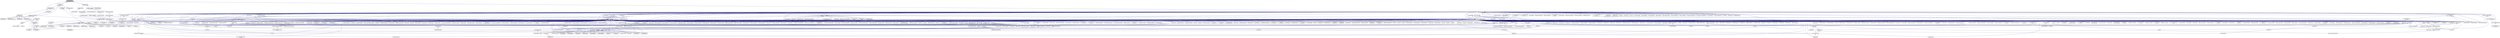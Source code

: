 digraph "distributed_metadata_base.hpp"
{
  edge [fontname="Helvetica",fontsize="10",labelfontname="Helvetica",labelfontsize="10"];
  node [fontname="Helvetica",fontsize="10",shape=record];
  Node299 [label="distributed_metadata\l_base.hpp",height=0.2,width=0.4,color="black", fillcolor="grey75", style="filled", fontcolor="black"];
  Node299 -> Node300 [dir="back",color="midnightblue",fontsize="10",style="solid",fontname="Helvetica"];
  Node300 [label="partitioned_vector\l_decl.hpp",height=0.2,width=0.4,color="black", fillcolor="white", style="filled",URL="$d2/d77/partitioned__vector__decl_8hpp.html"];
  Node300 -> Node301 [dir="back",color="midnightblue",fontsize="10",style="solid",fontname="Helvetica"];
  Node301 [label="partitioned_vector.hpp",height=0.2,width=0.4,color="black", fillcolor="white", style="filled",URL="$dc/d76/components_2containers_2partitioned__vector_2partitioned__vector_8hpp.html"];
  Node301 -> Node302 [dir="back",color="midnightblue",fontsize="10",style="solid",fontname="Helvetica"];
  Node302 [label="coarray.hpp",height=0.2,width=0.4,color="black", fillcolor="white", style="filled",URL="$d0/da7/coarray_8hpp.html"];
  Node302 -> Node303 [dir="back",color="midnightblue",fontsize="10",style="solid",fontname="Helvetica"];
  Node303 [label="coarray.cpp",height=0.2,width=0.4,color="black", fillcolor="white", style="filled",URL="$d8/d2c/coarray_8cpp.html"];
  Node302 -> Node304 [dir="back",color="midnightblue",fontsize="10",style="solid",fontname="Helvetica"];
  Node304 [label="coarray_all_reduce.cpp",height=0.2,width=0.4,color="black", fillcolor="white", style="filled",URL="$da/ddb/coarray__all__reduce_8cpp.html"];
  Node301 -> Node305 [dir="back",color="midnightblue",fontsize="10",style="solid",fontname="Helvetica"];
  Node305 [label="partitioned_vector\l_view.hpp",height=0.2,width=0.4,color="black", fillcolor="white", style="filled",URL="$da/dc2/components_2containers_2partitioned__vector_2partitioned__vector__view_8hpp.html"];
  Node305 -> Node302 [dir="back",color="midnightblue",fontsize="10",style="solid",fontname="Helvetica"];
  Node305 -> Node306 [dir="back",color="midnightblue",fontsize="10",style="solid",fontname="Helvetica"];
  Node306 [label="partitioned_vector\l_local_view.hpp",height=0.2,width=0.4,color="black", fillcolor="white", style="filled",URL="$d3/de6/partitioned__vector__local__view_8hpp.html"];
  Node306 -> Node307 [dir="back",color="midnightblue",fontsize="10",style="solid",fontname="Helvetica"];
  Node307 [label="partitioned_vector\l_view.hpp",height=0.2,width=0.4,color="black", fillcolor="white", style="filled",URL="$d9/db2/include_2partitioned__vector__view_8hpp.html"];
  Node307 -> Node308 [dir="back",color="midnightblue",fontsize="10",style="solid",fontname="Helvetica"];
  Node308 [label="partitioned_vector\l_subview.cpp",height=0.2,width=0.4,color="black", fillcolor="white", style="filled",URL="$dc/d09/partitioned__vector__subview_8cpp.html"];
  Node307 -> Node309 [dir="back",color="midnightblue",fontsize="10",style="solid",fontname="Helvetica"];
  Node309 [label="partitioned_vector\l_view.cpp",height=0.2,width=0.4,color="black", fillcolor="white", style="filled",URL="$d9/dcf/partitioned__vector__view_8cpp.html"];
  Node307 -> Node310 [dir="back",color="midnightblue",fontsize="10",style="solid",fontname="Helvetica"];
  Node310 [label="partitioned_vector\l_view_iterator.cpp",height=0.2,width=0.4,color="black", fillcolor="white", style="filled",URL="$d6/d94/partitioned__vector__view__iterator_8cpp.html"];
  Node306 -> Node308 [dir="back",color="midnightblue",fontsize="10",style="solid",fontname="Helvetica"];
  Node306 -> Node309 [dir="back",color="midnightblue",fontsize="10",style="solid",fontname="Helvetica"];
  Node305 -> Node307 [dir="back",color="midnightblue",fontsize="10",style="solid",fontname="Helvetica"];
  Node305 -> Node308 [dir="back",color="midnightblue",fontsize="10",style="solid",fontname="Helvetica"];
  Node305 -> Node309 [dir="back",color="midnightblue",fontsize="10",style="solid",fontname="Helvetica"];
  Node301 -> Node311 [dir="back",color="midnightblue",fontsize="10",style="solid",fontname="Helvetica"];
  Node311 [label="partitioned_vector.hpp",height=0.2,width=0.4,color="black", fillcolor="white", style="filled",URL="$d5/d83/include_2partitioned__vector_8hpp.html"];
  Node311 -> Node312 [dir="back",color="midnightblue",fontsize="10",style="solid",fontname="Helvetica"];
  Node312 [label="partitioned_vector\l_spmd_foreach.cpp",height=0.2,width=0.4,color="black", fillcolor="white", style="filled",URL="$db/d7c/partitioned__vector__spmd__foreach_8cpp.html"];
  Node311 -> Node313 [dir="back",color="midnightblue",fontsize="10",style="solid",fontname="Helvetica"];
  Node313 [label="transpose_serial_vector.cpp",height=0.2,width=0.4,color="black", fillcolor="white", style="filled",URL="$d4/d04/transpose__serial__vector_8cpp.html"];
  Node311 -> Node314 [dir="back",color="midnightblue",fontsize="10",style="solid",fontname="Helvetica"];
  Node314 [label="minmax_element_performance.cpp",height=0.2,width=0.4,color="black", fillcolor="white", style="filled",URL="$d9/d93/minmax__element__performance_8cpp.html"];
  Node311 -> Node315 [dir="back",color="midnightblue",fontsize="10",style="solid",fontname="Helvetica"];
  Node315 [label="partitioned_vector\l_2201.cpp",height=0.2,width=0.4,color="black", fillcolor="white", style="filled",URL="$dc/d39/partitioned__vector__2201_8cpp.html"];
  Node311 -> Node316 [dir="back",color="midnightblue",fontsize="10",style="solid",fontname="Helvetica"];
  Node316 [label="partitioned_vector\l_scan.hpp",height=0.2,width=0.4,color="black", fillcolor="white", style="filled",URL="$d7/dfb/partitioned__vector__scan_8hpp.html"];
  Node316 -> Node317 [dir="back",color="midnightblue",fontsize="10",style="solid",fontname="Helvetica"];
  Node317 [label="partitioned_vector\l_exclusive_scan.cpp",height=0.2,width=0.4,color="black", fillcolor="white", style="filled",URL="$d2/dda/partitioned__vector__exclusive__scan_8cpp.html"];
  Node316 -> Node318 [dir="back",color="midnightblue",fontsize="10",style="solid",fontname="Helvetica"];
  Node318 [label="partitioned_vector\l_inclusive_scan.cpp",height=0.2,width=0.4,color="black", fillcolor="white", style="filled",URL="$d0/dd9/partitioned__vector__inclusive__scan_8cpp.html"];
  Node311 -> Node319 [dir="back",color="midnightblue",fontsize="10",style="solid",fontname="Helvetica"];
  Node319 [label="partitioned_vector\l_find.cpp",height=0.2,width=0.4,color="black", fillcolor="white", style="filled",URL="$d7/d04/partitioned__vector__find_8cpp.html"];
  Node311 -> Node320 [dir="back",color="midnightblue",fontsize="10",style="solid",fontname="Helvetica"];
  Node320 [label="partitioned_vector\l_target.cpp",height=0.2,width=0.4,color="black", fillcolor="white", style="filled",URL="$d9/dd1/partitioned__vector__target_8cpp.html"];
  Node311 -> Node321 [dir="back",color="midnightblue",fontsize="10",style="solid",fontname="Helvetica"];
  Node321 [label="serialization_partitioned\l_vector.cpp",height=0.2,width=0.4,color="black", fillcolor="white", style="filled",URL="$dd/dc9/serialization__partitioned__vector_8cpp.html"];
  Node301 -> Node322 [dir="back",color="midnightblue",fontsize="10",style="solid",fontname="Helvetica"];
  Node322 [label="partitioned_vector\l_component.cpp",height=0.2,width=0.4,color="black", fillcolor="white", style="filled",URL="$dc/db9/partitioned__vector__component_8cpp.html"];
  Node301 -> Node323 [dir="back",color="midnightblue",fontsize="10",style="solid",fontname="Helvetica"];
  Node323 [label="partitioned_vector\l_component_double.cpp",height=0.2,width=0.4,color="black", fillcolor="white", style="filled",URL="$d7/d93/partitioned__vector__component__double_8cpp.html"];
  Node301 -> Node324 [dir="back",color="midnightblue",fontsize="10",style="solid",fontname="Helvetica"];
  Node324 [label="partitioned_vector\l_component_int.cpp",height=0.2,width=0.4,color="black", fillcolor="white", style="filled",URL="$d6/d01/partitioned__vector__component__int_8cpp.html"];
  Node301 -> Node325 [dir="back",color="midnightblue",fontsize="10",style="solid",fontname="Helvetica"];
  Node325 [label="partitioned_vector\l_component_std_string.cpp",height=0.2,width=0.4,color="black", fillcolor="white", style="filled",URL="$d8/df2/partitioned__vector__component__std__string_8cpp.html"];
  Node300 -> Node326 [dir="back",color="midnightblue",fontsize="10",style="solid",fontname="Helvetica"];
  Node326 [label="partitioned_vector\l_component_impl.hpp",height=0.2,width=0.4,color="black", fillcolor="white", style="filled",URL="$d1/d79/partitioned__vector__component__impl_8hpp.html"];
  Node326 -> Node327 [dir="back",color="midnightblue",fontsize="10",style="solid",fontname="Helvetica"];
  Node327 [label="partitioned_vector\l_component.hpp",height=0.2,width=0.4,color="black", fillcolor="white", style="filled",URL="$d6/d38/partitioned__vector__component_8hpp.html"];
  Node327 -> Node322 [dir="back",color="midnightblue",fontsize="10",style="solid",fontname="Helvetica"];
  Node327 -> Node323 [dir="back",color="midnightblue",fontsize="10",style="solid",fontname="Helvetica"];
  Node327 -> Node324 [dir="back",color="midnightblue",fontsize="10",style="solid",fontname="Helvetica"];
  Node327 -> Node325 [dir="back",color="midnightblue",fontsize="10",style="solid",fontname="Helvetica"];
  Node326 -> Node328 [dir="back",color="midnightblue",fontsize="10",style="solid",fontname="Helvetica"];
  Node328 [label="partitioned_vector\l_impl.hpp",height=0.2,width=0.4,color="black", fillcolor="white", style="filled",URL="$d0/db1/partitioned__vector__impl_8hpp.html"];
  Node328 -> Node301 [dir="back",color="midnightblue",fontsize="10",style="solid",fontname="Helvetica"];
  Node300 -> Node328 [dir="back",color="midnightblue",fontsize="10",style="solid",fontname="Helvetica"];
  Node300 -> Node329 [dir="back",color="midnightblue",fontsize="10",style="solid",fontname="Helvetica"];
  Node329 [label="partitioned_vector\l_predef.hpp",height=0.2,width=0.4,color="black", fillcolor="white", style="filled",URL="$d4/dc4/components_2containers_2partitioned__vector_2partitioned__vector__predef_8hpp.html"];
  Node329 -> Node330 [dir="back",color="midnightblue",fontsize="10",style="solid",fontname="Helvetica"];
  Node330 [label="partitioned_vector\l_predef.hpp",height=0.2,width=0.4,color="black", fillcolor="white", style="filled",URL="$db/dea/include_2partitioned__vector__predef_8hpp.html"];
  Node330 -> Node331 [dir="back",color="midnightblue",fontsize="10",style="solid",fontname="Helvetica"];
  Node331 [label="partitioned_vector\l_foreach.cpp",height=0.2,width=0.4,color="black", fillcolor="white", style="filled",URL="$df/d5f/partitioned__vector__foreach_8cpp.html"];
  Node330 -> Node308 [dir="back",color="midnightblue",fontsize="10",style="solid",fontname="Helvetica"];
  Node330 -> Node309 [dir="back",color="midnightblue",fontsize="10",style="solid",fontname="Helvetica"];
  Node330 -> Node310 [dir="back",color="midnightblue",fontsize="10",style="solid",fontname="Helvetica"];
  Node330 -> Node332 [dir="back",color="midnightblue",fontsize="10",style="solid",fontname="Helvetica"];
  Node332 [label="partitioned_vector\l_copy.cpp",height=0.2,width=0.4,color="black", fillcolor="white", style="filled",URL="$d9/d91/partitioned__vector__copy_8cpp.html"];
  Node330 -> Node317 [dir="back",color="midnightblue",fontsize="10",style="solid",fontname="Helvetica"];
  Node330 -> Node333 [dir="back",color="midnightblue",fontsize="10",style="solid",fontname="Helvetica"];
  Node333 [label="partitioned_vector\l_fill.cpp",height=0.2,width=0.4,color="black", fillcolor="white", style="filled",URL="$de/d66/partitioned__vector__fill_8cpp.html"];
  Node330 -> Node334 [dir="back",color="midnightblue",fontsize="10",style="solid",fontname="Helvetica"];
  Node334 [label="partitioned_vector\l_for_each.cpp",height=0.2,width=0.4,color="black", fillcolor="white", style="filled",URL="$de/dc8/partitioned__vector__for__each_8cpp.html"];
  Node330 -> Node335 [dir="back",color="midnightblue",fontsize="10",style="solid",fontname="Helvetica"];
  Node335 [label="partitioned_vector\l_handle_values.cpp",height=0.2,width=0.4,color="black", fillcolor="white", style="filled",URL="$dc/dcb/partitioned__vector__handle__values_8cpp.html"];
  Node330 -> Node318 [dir="back",color="midnightblue",fontsize="10",style="solid",fontname="Helvetica"];
  Node330 -> Node336 [dir="back",color="midnightblue",fontsize="10",style="solid",fontname="Helvetica"];
  Node336 [label="partitioned_vector\l_iter.cpp",height=0.2,width=0.4,color="black", fillcolor="white", style="filled",URL="$dc/ddf/partitioned__vector__iter_8cpp.html"];
  Node330 -> Node337 [dir="back",color="midnightblue",fontsize="10",style="solid",fontname="Helvetica"];
  Node337 [label="partitioned_vector\l_move.cpp",height=0.2,width=0.4,color="black", fillcolor="white", style="filled",URL="$d8/d25/partitioned__vector__move_8cpp.html"];
  Node330 -> Node338 [dir="back",color="midnightblue",fontsize="10",style="solid",fontname="Helvetica"];
  Node338 [label="partitioned_vector\l_reduce.cpp",height=0.2,width=0.4,color="black", fillcolor="white", style="filled",URL="$d0/d35/partitioned__vector__reduce_8cpp.html"];
  Node330 -> Node339 [dir="back",color="midnightblue",fontsize="10",style="solid",fontname="Helvetica"];
  Node339 [label="partitioned_vector\l_transform.cpp",height=0.2,width=0.4,color="black", fillcolor="white", style="filled",URL="$d5/dda/partitioned__vector__transform_8cpp.html"];
  Node330 -> Node340 [dir="back",color="midnightblue",fontsize="10",style="solid",fontname="Helvetica"];
  Node340 [label="partitioned_vector\l_transform_binary.cpp",height=0.2,width=0.4,color="black", fillcolor="white", style="filled",URL="$d8/d95/partitioned__vector__transform__binary_8cpp.html"];
  Node330 -> Node341 [dir="back",color="midnightblue",fontsize="10",style="solid",fontname="Helvetica"];
  Node341 [label="partitioned_vector\l_transform_reduce.cpp",height=0.2,width=0.4,color="black", fillcolor="white", style="filled",URL="$d7/dab/partitioned__vector__transform__reduce_8cpp.html"];
  Node330 -> Node342 [dir="back",color="midnightblue",fontsize="10",style="solid",fontname="Helvetica"];
  Node342 [label="partitioned_vector\l_transform_scan.cpp",height=0.2,width=0.4,color="black", fillcolor="white", style="filled",URL="$d5/d12/partitioned__vector__transform__scan_8cpp.html"];
  Node300 -> Node343 [dir="back",color="midnightblue",fontsize="10",style="solid",fontname="Helvetica"];
  Node343 [label="partitioned_vector.hpp",height=0.2,width=0.4,color="black", fillcolor="white", style="filled",URL="$de/d3e/runtime_2serialization_2partitioned__vector_8hpp.html"];
  Node343 -> Node344 [dir="back",color="midnightblue",fontsize="10",style="solid",fontname="Helvetica"];
  Node344 [label="serialization.hpp",height=0.2,width=0.4,color="black", fillcolor="white", style="filled",URL="$d8/d21/serialization_8hpp.html"];
  Node344 -> Node345 [dir="back",color="midnightblue",fontsize="10",style="solid",fontname="Helvetica"];
  Node345 [label="template_function_accumulator.cpp",height=0.2,width=0.4,color="black", fillcolor="white", style="filled",URL="$d5/d02/template__function__accumulator_8cpp.html"];
  Node344 -> Node346 [dir="back",color="midnightblue",fontsize="10",style="solid",fontname="Helvetica"];
  Node346 [label="cancelable_action.cpp",height=0.2,width=0.4,color="black", fillcolor="white", style="filled",URL="$d5/d0c/cancelable__action_8cpp.html"];
  Node344 -> Node347 [dir="back",color="midnightblue",fontsize="10",style="solid",fontname="Helvetica"];
  Node347 [label="hello_world_component.hpp",height=0.2,width=0.4,color="black", fillcolor="white", style="filled",URL="$df/df0/hello__world__component_8hpp.html"];
  Node347 -> Node348 [dir="back",color="midnightblue",fontsize="10",style="solid",fontname="Helvetica"];
  Node348 [label="hello_world_client.cpp",height=0.2,width=0.4,color="black", fillcolor="white", style="filled",URL="$d5/da6/hello__world__client_8cpp.html"];
  Node347 -> Node349 [dir="back",color="midnightblue",fontsize="10",style="solid",fontname="Helvetica"];
  Node349 [label="hello_world_component.cpp",height=0.2,width=0.4,color="black", fillcolor="white", style="filled",URL="$d8/daa/hello__world__component_8cpp.html"];
  Node344 -> Node350 [dir="back",color="midnightblue",fontsize="10",style="solid",fontname="Helvetica"];
  Node350 [label="dimension.cpp",height=0.2,width=0.4,color="black", fillcolor="white", style="filled",URL="$db/d4a/interpolate1d_2interpolate1d_2dimension_8cpp.html"];
  Node344 -> Node351 [dir="back",color="midnightblue",fontsize="10",style="solid",fontname="Helvetica"];
  Node351 [label="dimension.hpp",height=0.2,width=0.4,color="black", fillcolor="white", style="filled",URL="$dc/da5/interpolate1d_2interpolate1d_2dimension_8hpp.html"];
  Node351 -> Node350 [dir="back",color="midnightblue",fontsize="10",style="solid",fontname="Helvetica"];
  Node351 -> Node352 [dir="back",color="midnightblue",fontsize="10",style="solid",fontname="Helvetica"];
  Node352 [label="partition.hpp",height=0.2,width=0.4,color="black", fillcolor="white", style="filled",URL="$d0/dff/examples_2interpolate1d_2interpolate1d_2server_2partition_8hpp.html"];
  Node352 -> Node353 [dir="back",color="midnightblue",fontsize="10",style="solid",fontname="Helvetica"];
  Node353 [label="partition.hpp",height=0.2,width=0.4,color="black", fillcolor="white", style="filled",URL="$d0/d7a/examples_2interpolate1d_2interpolate1d_2partition_8hpp.html"];
  Node353 -> Node354 [dir="back",color="midnightblue",fontsize="10",style="solid",fontname="Helvetica"];
  Node354 [label="interpolate1d.cpp",height=0.2,width=0.4,color="black", fillcolor="white", style="filled",URL="$d0/d05/interpolate1d_8cpp.html"];
  Node353 -> Node355 [dir="back",color="midnightblue",fontsize="10",style="solid",fontname="Helvetica"];
  Node355 [label="interpolate1d.hpp",height=0.2,width=0.4,color="red", fillcolor="white", style="filled",URL="$d4/dc7/interpolate1d_8hpp.html"];
  Node355 -> Node354 [dir="back",color="midnightblue",fontsize="10",style="solid",fontname="Helvetica"];
  Node352 -> Node357 [dir="back",color="midnightblue",fontsize="10",style="solid",fontname="Helvetica"];
  Node357 [label="partition.cpp",height=0.2,width=0.4,color="black", fillcolor="white", style="filled",URL="$d0/d4f/examples_2interpolate1d_2interpolate1d_2server_2partition_8cpp.html"];
  Node344 -> Node358 [dir="back",color="midnightblue",fontsize="10",style="solid",fontname="Helvetica"];
  Node358 [label="fractals_struct.cpp",height=0.2,width=0.4,color="black", fillcolor="white", style="filled",URL="$d8/d2f/fractals__struct_8cpp.html"];
  Node344 -> Node359 [dir="back",color="midnightblue",fontsize="10",style="solid",fontname="Helvetica"];
  Node359 [label="pingpong.cpp",height=0.2,width=0.4,color="black", fillcolor="white", style="filled",URL="$dd/d4d/pingpong_8cpp.html"];
  Node344 -> Node360 [dir="back",color="midnightblue",fontsize="10",style="solid",fontname="Helvetica"];
  Node360 [label="sierpinski.cpp",height=0.2,width=0.4,color="black", fillcolor="white", style="filled",URL="$d3/d7e/sierpinski_8cpp.html"];
  Node344 -> Node361 [dir="back",color="midnightblue",fontsize="10",style="solid",fontname="Helvetica"];
  Node361 [label="dimension.cpp",height=0.2,width=0.4,color="black", fillcolor="white", style="filled",URL="$d8/db3/sheneos_2sheneos_2dimension_8cpp.html"];
  Node344 -> Node362 [dir="back",color="midnightblue",fontsize="10",style="solid",fontname="Helvetica"];
  Node362 [label="configuration.cpp",height=0.2,width=0.4,color="black", fillcolor="white", style="filled",URL="$df/d22/configuration_8cpp.html"];
  Node344 -> Node363 [dir="back",color="midnightblue",fontsize="10",style="solid",fontname="Helvetica"];
  Node363 [label="transpose_block_numa.cpp",height=0.2,width=0.4,color="black", fillcolor="white", style="filled",URL="$dd/d3b/transpose__block__numa_8cpp.html"];
  Node344 -> Node364 [dir="back",color="midnightblue",fontsize="10",style="solid",fontname="Helvetica"];
  Node364 [label="osu_bcast.cpp",height=0.2,width=0.4,color="black", fillcolor="white", style="filled",URL="$d3/dca/osu__bcast_8cpp.html"];
  Node344 -> Node365 [dir="back",color="midnightblue",fontsize="10",style="solid",fontname="Helvetica"];
  Node365 [label="osu_bibw.cpp",height=0.2,width=0.4,color="black", fillcolor="white", style="filled",URL="$d2/d04/osu__bibw_8cpp.html"];
  Node344 -> Node366 [dir="back",color="midnightblue",fontsize="10",style="solid",fontname="Helvetica"];
  Node366 [label="osu_bw.cpp",height=0.2,width=0.4,color="black", fillcolor="white", style="filled",URL="$d4/d20/osu__bw_8cpp.html"];
  Node344 -> Node367 [dir="back",color="midnightblue",fontsize="10",style="solid",fontname="Helvetica"];
  Node367 [label="osu_latency.cpp",height=0.2,width=0.4,color="black", fillcolor="white", style="filled",URL="$df/d58/osu__latency_8cpp.html"];
  Node344 -> Node368 [dir="back",color="midnightblue",fontsize="10",style="solid",fontname="Helvetica"];
  Node368 [label="osu_multi_lat.cpp",height=0.2,width=0.4,color="black", fillcolor="white", style="filled",URL="$d7/d91/osu__multi__lat_8cpp.html"];
  Node344 -> Node369 [dir="back",color="midnightblue",fontsize="10",style="solid",fontname="Helvetica"];
  Node369 [label="pingpong_performance.cpp",height=0.2,width=0.4,color="black", fillcolor="white", style="filled",URL="$de/d03/pingpong__performance_8cpp.html"];
  Node344 -> Node370 [dir="back",color="midnightblue",fontsize="10",style="solid",fontname="Helvetica"];
  Node370 [label="action_move_semantics.cpp",height=0.2,width=0.4,color="black", fillcolor="white", style="filled",URL="$d4/db3/action__move__semantics_8cpp.html"];
  Node344 -> Node371 [dir="back",color="midnightblue",fontsize="10",style="solid",fontname="Helvetica"];
  Node371 [label="movable_objects.cpp",height=0.2,width=0.4,color="black", fillcolor="white", style="filled",URL="$d8/d65/movable__objects_8cpp.html"];
  Node344 -> Node372 [dir="back",color="midnightblue",fontsize="10",style="solid",fontname="Helvetica"];
  Node372 [label="duplicate_id_registration\l_1596.cpp",height=0.2,width=0.4,color="black", fillcolor="white", style="filled",URL="$db/d8d/duplicate__id__registration__1596_8cpp.html"];
  Node344 -> Node373 [dir="back",color="midnightblue",fontsize="10",style="solid",fontname="Helvetica"];
  Node373 [label="zero_copy_parcels_1001.cpp",height=0.2,width=0.4,color="black", fillcolor="white", style="filled",URL="$da/dfd/zero__copy__parcels__1001_8cpp.html"];
  Node344 -> Node374 [dir="back",color="midnightblue",fontsize="10",style="solid",fontname="Helvetica"];
  Node374 [label="managed_refcnt_checker.cpp",height=0.2,width=0.4,color="black", fillcolor="white", style="filled",URL="$d3/d8d/managed__refcnt__checker_8cpp.html"];
  Node344 -> Node375 [dir="back",color="midnightblue",fontsize="10",style="solid",fontname="Helvetica"];
  Node375 [label="simple_mobile_object.cpp",height=0.2,width=0.4,color="black", fillcolor="white", style="filled",URL="$d2/da7/simple__mobile__object_8cpp.html"];
  Node344 -> Node376 [dir="back",color="midnightblue",fontsize="10",style="solid",fontname="Helvetica"];
  Node376 [label="simple_refcnt_checker.cpp",height=0.2,width=0.4,color="black", fillcolor="white", style="filled",URL="$df/d16/simple__refcnt__checker_8cpp.html"];
  Node344 -> Node377 [dir="back",color="midnightblue",fontsize="10",style="solid",fontname="Helvetica"];
  Node377 [label="copy_component.cpp",height=0.2,width=0.4,color="black", fillcolor="white", style="filled",URL="$d5/d8d/copy__component_8cpp.html"];
  Node344 -> Node378 [dir="back",color="midnightblue",fontsize="10",style="solid",fontname="Helvetica"];
  Node378 [label="get_gid.cpp",height=0.2,width=0.4,color="black", fillcolor="white", style="filled",URL="$dc/dc1/get__gid_8cpp.html"];
  Node344 -> Node379 [dir="back",color="midnightblue",fontsize="10",style="solid",fontname="Helvetica"];
  Node379 [label="migrate_component.cpp",height=0.2,width=0.4,color="black", fillcolor="white", style="filled",URL="$dc/d78/migrate__component_8cpp.html"];
  Node344 -> Node380 [dir="back",color="midnightblue",fontsize="10",style="solid",fontname="Helvetica"];
  Node380 [label="migrate_component_to\l_storage.cpp",height=0.2,width=0.4,color="black", fillcolor="white", style="filled",URL="$dd/d02/migrate__component__to__storage_8cpp.html"];
  Node344 -> Node321 [dir="back",color="midnightblue",fontsize="10",style="solid",fontname="Helvetica"];
  Node299 -> Node328 [dir="back",color="midnightblue",fontsize="10",style="solid",fontname="Helvetica"];
  Node299 -> Node381 [dir="back",color="midnightblue",fontsize="10",style="solid",fontname="Helvetica"];
  Node381 [label="unordered_map.hpp",height=0.2,width=0.4,color="black", fillcolor="white", style="filled",URL="$d9/ddf/hpx_2components_2containers_2unordered_2unordered__map_8hpp.html"];
  Node381 -> Node382 [dir="back",color="midnightblue",fontsize="10",style="solid",fontname="Helvetica"];
  Node382 [label="component_storage.hpp",height=0.2,width=0.4,color="black", fillcolor="white", style="filled",URL="$d6/d36/components_2component__storage_2server_2component__storage_8hpp.html"];
  Node382 -> Node383 [dir="back",color="midnightblue",fontsize="10",style="solid",fontname="Helvetica"];
  Node383 [label="component_storage.hpp",height=0.2,width=0.4,color="black", fillcolor="white", style="filled",URL="$d0/dd6/components_2component__storage_2component__storage_8hpp.html"];
  Node383 -> Node384 [dir="back",color="midnightblue",fontsize="10",style="solid",fontname="Helvetica"];
  Node384 [label="migrate_to_storage.hpp",height=0.2,width=0.4,color="black", fillcolor="white", style="filled",URL="$da/d18/migrate__to__storage_8hpp.html"];
  Node384 -> Node385 [dir="back",color="midnightblue",fontsize="10",style="solid",fontname="Helvetica"];
  Node385 [label="component_storage.hpp",height=0.2,width=0.4,color="black", fillcolor="white", style="filled",URL="$d4/dfe/include_2component__storage_8hpp.html"];
  Node385 -> Node380 [dir="back",color="midnightblue",fontsize="10",style="solid",fontname="Helvetica"];
  Node383 -> Node385 [dir="back",color="midnightblue",fontsize="10",style="solid",fontname="Helvetica"];
  Node383 -> Node386 [dir="back",color="midnightblue",fontsize="10",style="solid",fontname="Helvetica"];
  Node386 [label="component_storage.cpp",height=0.2,width=0.4,color="black", fillcolor="white", style="filled",URL="$d4/ddf/component__storage_8cpp.html"];
  Node382 -> Node387 [dir="back",color="midnightblue",fontsize="10",style="solid",fontname="Helvetica"];
  Node387 [label="migrate_from_storage.hpp",height=0.2,width=0.4,color="black", fillcolor="white", style="filled",URL="$d3/d9f/server_2migrate__from__storage_8hpp.html"];
  Node387 -> Node388 [dir="back",color="midnightblue",fontsize="10",style="solid",fontname="Helvetica"];
  Node388 [label="migrate_from_storage.hpp",height=0.2,width=0.4,color="black", fillcolor="white", style="filled",URL="$db/d0f/migrate__from__storage_8hpp.html"];
  Node388 -> Node385 [dir="back",color="midnightblue",fontsize="10",style="solid",fontname="Helvetica"];
  Node382 -> Node389 [dir="back",color="midnightblue",fontsize="10",style="solid",fontname="Helvetica"];
  Node389 [label="migrate_to_storage.hpp",height=0.2,width=0.4,color="black", fillcolor="white", style="filled",URL="$d4/d4c/server_2migrate__to__storage_8hpp.html"];
  Node389 -> Node384 [dir="back",color="midnightblue",fontsize="10",style="solid",fontname="Helvetica"];
  Node389 -> Node390 [dir="back",color="midnightblue",fontsize="10",style="solid",fontname="Helvetica"];
  Node390 [label="component_module.cpp",height=0.2,width=0.4,color="black", fillcolor="white", style="filled",URL="$de/dc1/component__storage_2component__module_8cpp.html"];
  Node382 -> Node391 [dir="back",color="midnightblue",fontsize="10",style="solid",fontname="Helvetica"];
  Node391 [label="component_storage_server.cpp",height=0.2,width=0.4,color="black", fillcolor="white", style="filled",URL="$d4/dcb/component__storage__server_8cpp.html"];
  Node381 -> Node392 [dir="back",color="midnightblue",fontsize="10",style="solid",fontname="Helvetica"];
  Node392 [label="unordered_map.hpp",height=0.2,width=0.4,color="black", fillcolor="white", style="filled",URL="$d6/d06/hpx_2include_2unordered__map_8hpp.html"];
  Node392 -> Node393 [dir="back",color="midnightblue",fontsize="10",style="solid",fontname="Helvetica"];
  Node393 [label="unordered_map.cpp",height=0.2,width=0.4,color="black", fillcolor="white", style="filled",URL="$d1/d75/unordered__map_8cpp.html"];
  Node381 -> Node394 [dir="back",color="midnightblue",fontsize="10",style="solid",fontname="Helvetica"];
  Node394 [label="partition_unordered\l_map_component.cpp",height=0.2,width=0.4,color="black", fillcolor="white", style="filled",URL="$d5/d34/partition__unordered__map__component_8cpp.html"];
  Node299 -> Node395 [dir="back",color="midnightblue",fontsize="10",style="solid",fontname="Helvetica"];
  Node395 [label="components.hpp",height=0.2,width=0.4,color="black", fillcolor="white", style="filled",URL="$d2/d8d/components_8hpp.html"];
  Node395 -> Node396 [dir="back",color="midnightblue",fontsize="10",style="solid",fontname="Helvetica"];
  Node396 [label="accumulator.hpp",height=0.2,width=0.4,color="black", fillcolor="white", style="filled",URL="$d4/d9d/server_2accumulator_8hpp.html"];
  Node396 -> Node397 [dir="back",color="midnightblue",fontsize="10",style="solid",fontname="Helvetica"];
  Node397 [label="accumulator.cpp",height=0.2,width=0.4,color="black", fillcolor="white", style="filled",URL="$d1/d81/accumulator_8cpp.html"];
  Node396 -> Node398 [dir="back",color="midnightblue",fontsize="10",style="solid",fontname="Helvetica"];
  Node398 [label="accumulator.hpp",height=0.2,width=0.4,color="black", fillcolor="white", style="filled",URL="$d8/d5e/accumulator_8hpp.html"];
  Node398 -> Node399 [dir="back",color="midnightblue",fontsize="10",style="solid",fontname="Helvetica"];
  Node399 [label="accumulator_client.cpp",height=0.2,width=0.4,color="black", fillcolor="white", style="filled",URL="$d7/dd0/accumulator__client_8cpp.html"];
  Node395 -> Node398 [dir="back",color="midnightblue",fontsize="10",style="solid",fontname="Helvetica"];
  Node395 -> Node400 [dir="back",color="midnightblue",fontsize="10",style="solid",fontname="Helvetica"];
  Node400 [label="template_accumulator.hpp",height=0.2,width=0.4,color="black", fillcolor="white", style="filled",URL="$d0/d3f/server_2template__accumulator_8hpp.html"];
  Node400 -> Node401 [dir="back",color="midnightblue",fontsize="10",style="solid",fontname="Helvetica"];
  Node401 [label="template_accumulator.hpp",height=0.2,width=0.4,color="black", fillcolor="white", style="filled",URL="$dd/da9/template__accumulator_8hpp.html"];
  Node401 -> Node402 [dir="back",color="midnightblue",fontsize="10",style="solid",fontname="Helvetica"];
  Node402 [label="template_accumulator\l_client.cpp",height=0.2,width=0.4,color="black", fillcolor="white", style="filled",URL="$df/d93/template__accumulator__client_8cpp.html"];
  Node395 -> Node403 [dir="back",color="midnightblue",fontsize="10",style="solid",fontname="Helvetica"];
  Node403 [label="template_function_accumulator.hpp",height=0.2,width=0.4,color="black", fillcolor="white", style="filled",URL="$d7/da6/server_2template__function__accumulator_8hpp.html"];
  Node403 -> Node345 [dir="back",color="midnightblue",fontsize="10",style="solid",fontname="Helvetica"];
  Node403 -> Node404 [dir="back",color="midnightblue",fontsize="10",style="solid",fontname="Helvetica"];
  Node404 [label="template_function_accumulator.hpp",height=0.2,width=0.4,color="black", fillcolor="white", style="filled",URL="$d3/de9/template__function__accumulator_8hpp.html"];
  Node404 -> Node405 [dir="back",color="midnightblue",fontsize="10",style="solid",fontname="Helvetica"];
  Node405 [label="template_function_accumulator\l_client.cpp",height=0.2,width=0.4,color="black", fillcolor="white", style="filled",URL="$d0/dc6/template__function__accumulator__client_8cpp.html"];
  Node395 -> Node401 [dir="back",color="midnightblue",fontsize="10",style="solid",fontname="Helvetica"];
  Node395 -> Node345 [dir="back",color="midnightblue",fontsize="10",style="solid",fontname="Helvetica"];
  Node395 -> Node404 [dir="back",color="midnightblue",fontsize="10",style="solid",fontname="Helvetica"];
  Node395 -> Node406 [dir="back",color="midnightblue",fontsize="10",style="solid",fontname="Helvetica"];
  Node406 [label="allgather_module.cpp",height=0.2,width=0.4,color="black", fillcolor="white", style="filled",URL="$df/de4/allgather__module_8cpp.html"];
  Node395 -> Node407 [dir="back",color="midnightblue",fontsize="10",style="solid",fontname="Helvetica"];
  Node407 [label="allgather.hpp",height=0.2,width=0.4,color="black", fillcolor="white", style="filled",URL="$d4/d4a/allgather_8hpp.html"];
  Node407 -> Node406 [dir="back",color="midnightblue",fontsize="10",style="solid",fontname="Helvetica"];
  Node407 -> Node408 [dir="back",color="midnightblue",fontsize="10",style="solid",fontname="Helvetica"];
  Node408 [label="allgather.cpp",height=0.2,width=0.4,color="black", fillcolor="white", style="filled",URL="$d7/d06/allgather_8cpp.html"];
  Node407 -> Node409 [dir="back",color="midnightblue",fontsize="10",style="solid",fontname="Helvetica"];
  Node409 [label="ag_client.cpp",height=0.2,width=0.4,color="black", fillcolor="white", style="filled",URL="$d4/d5d/ag__client_8cpp.html"];
  Node395 -> Node410 [dir="back",color="midnightblue",fontsize="10",style="solid",fontname="Helvetica"];
  Node410 [label="allgather_and_gate.hpp",height=0.2,width=0.4,color="black", fillcolor="white", style="filled",URL="$d9/dbb/allgather__and__gate_8hpp.html"];
  Node410 -> Node406 [dir="back",color="midnightblue",fontsize="10",style="solid",fontname="Helvetica"];
  Node410 -> Node411 [dir="back",color="midnightblue",fontsize="10",style="solid",fontname="Helvetica"];
  Node411 [label="allgather_and_gate.cpp",height=0.2,width=0.4,color="black", fillcolor="white", style="filled",URL="$d1/d56/allgather__and__gate_8cpp.html"];
  Node410 -> Node409 [dir="back",color="midnightblue",fontsize="10",style="solid",fontname="Helvetica"];
  Node395 -> Node346 [dir="back",color="midnightblue",fontsize="10",style="solid",fontname="Helvetica"];
  Node395 -> Node412 [dir="back",color="midnightblue",fontsize="10",style="solid",fontname="Helvetica"];
  Node412 [label="cancelable_action.hpp",height=0.2,width=0.4,color="black", fillcolor="white", style="filled",URL="$d5/d4d/server_2cancelable__action_8hpp.html"];
  Node412 -> Node346 [dir="back",color="midnightblue",fontsize="10",style="solid",fontname="Helvetica"];
  Node412 -> Node413 [dir="back",color="midnightblue",fontsize="10",style="solid",fontname="Helvetica"];
  Node413 [label="cancelable_action.hpp",height=0.2,width=0.4,color="black", fillcolor="white", style="filled",URL="$d0/da3/stubs_2cancelable__action_8hpp.html"];
  Node413 -> Node414 [dir="back",color="midnightblue",fontsize="10",style="solid",fontname="Helvetica"];
  Node414 [label="cancelable_action.hpp",height=0.2,width=0.4,color="black", fillcolor="white", style="filled",URL="$d6/d28/cancelable__action_8hpp.html"];
  Node414 -> Node415 [dir="back",color="midnightblue",fontsize="10",style="solid",fontname="Helvetica"];
  Node415 [label="cancelable_action_client.cpp",height=0.2,width=0.4,color="black", fillcolor="white", style="filled",URL="$d1/db8/cancelable__action__client_8cpp.html"];
  Node395 -> Node414 [dir="back",color="midnightblue",fontsize="10",style="solid",fontname="Helvetica"];
  Node395 -> Node347 [dir="back",color="midnightblue",fontsize="10",style="solid",fontname="Helvetica"];
  Node395 -> Node416 [dir="back",color="midnightblue",fontsize="10",style="solid",fontname="Helvetica"];
  Node416 [label="row.hpp",height=0.2,width=0.4,color="black", fillcolor="white", style="filled",URL="$de/d74/server_2row_8hpp.html"];
  Node416 -> Node417 [dir="back",color="midnightblue",fontsize="10",style="solid",fontname="Helvetica"];
  Node417 [label="row.hpp",height=0.2,width=0.4,color="black", fillcolor="white", style="filled",URL="$dc/d69/row_8hpp.html"];
  Node417 -> Node418 [dir="back",color="midnightblue",fontsize="10",style="solid",fontname="Helvetica"];
  Node418 [label="grid.hpp",height=0.2,width=0.4,color="black", fillcolor="white", style="filled",URL="$dc/d8a/grid_8hpp.html"];
  Node418 -> Node419 [dir="back",color="midnightblue",fontsize="10",style="solid",fontname="Helvetica"];
  Node419 [label="jacobi.cpp",height=0.2,width=0.4,color="black", fillcolor="white", style="filled",URL="$d2/d27/jacobi_8cpp.html"];
  Node418 -> Node420 [dir="back",color="midnightblue",fontsize="10",style="solid",fontname="Helvetica"];
  Node420 [label="solver.hpp",height=0.2,width=0.4,color="black", fillcolor="white", style="filled",URL="$db/d9a/server_2solver_8hpp.html"];
  Node420 -> Node421 [dir="back",color="midnightblue",fontsize="10",style="solid",fontname="Helvetica"];
  Node421 [label="solver.hpp",height=0.2,width=0.4,color="black", fillcolor="white", style="filled",URL="$d2/d1c/solver_8hpp.html"];
  Node421 -> Node419 [dir="back",color="midnightblue",fontsize="10",style="solid",fontname="Helvetica"];
  Node420 -> Node422 [dir="back",color="midnightblue",fontsize="10",style="solid",fontname="Helvetica"];
  Node422 [label="solver.cpp",height=0.2,width=0.4,color="black", fillcolor="white", style="filled",URL="$d6/d94/solver_8cpp.html"];
  Node418 -> Node421 [dir="back",color="midnightblue",fontsize="10",style="solid",fontname="Helvetica"];
  Node418 -> Node423 [dir="back",color="midnightblue",fontsize="10",style="solid",fontname="Helvetica"];
  Node423 [label="grid.cpp",height=0.2,width=0.4,color="black", fillcolor="white", style="filled",URL="$d6/d1b/jacobi__component_2grid_8cpp.html"];
  Node417 -> Node424 [dir="back",color="midnightblue",fontsize="10",style="solid",fontname="Helvetica"];
  Node424 [label="stencil_iterator.hpp",height=0.2,width=0.4,color="black", fillcolor="white", style="filled",URL="$dc/d5c/server_2stencil__iterator_8hpp.html"];
  Node424 -> Node420 [dir="back",color="midnightblue",fontsize="10",style="solid",fontname="Helvetica"];
  Node424 -> Node425 [dir="back",color="midnightblue",fontsize="10",style="solid",fontname="Helvetica"];
  Node425 [label="stencil_iterator.cpp",height=0.2,width=0.4,color="black", fillcolor="white", style="filled",URL="$d6/de1/server_2stencil__iterator_8cpp.html"];
  Node424 -> Node426 [dir="back",color="midnightblue",fontsize="10",style="solid",fontname="Helvetica"];
  Node426 [label="stencil_iterator.cpp",height=0.2,width=0.4,color="black", fillcolor="white", style="filled",URL="$d7/d71/stencil__iterator_8cpp.html"];
  Node417 -> Node423 [dir="back",color="midnightblue",fontsize="10",style="solid",fontname="Helvetica"];
  Node416 -> Node427 [dir="back",color="midnightblue",fontsize="10",style="solid",fontname="Helvetica"];
  Node427 [label="row.cpp",height=0.2,width=0.4,color="black", fillcolor="white", style="filled",URL="$d3/d86/server_2row_8cpp.html"];
  Node395 -> Node424 [dir="back",color="midnightblue",fontsize="10",style="solid",fontname="Helvetica"];
  Node395 -> Node420 [dir="back",color="midnightblue",fontsize="10",style="solid",fontname="Helvetica"];
  Node395 -> Node428 [dir="back",color="midnightblue",fontsize="10",style="solid",fontname="Helvetica"];
  Node428 [label="jacobi_component.cpp",height=0.2,width=0.4,color="black", fillcolor="white", style="filled",URL="$d1/d25/jacobi__component_8cpp.html"];
  Node395 -> Node429 [dir="back",color="midnightblue",fontsize="10",style="solid",fontname="Helvetica"];
  Node429 [label="nqueen.hpp",height=0.2,width=0.4,color="black", fillcolor="white", style="filled",URL="$de/d58/server_2nqueen_8hpp.html"];
  Node429 -> Node430 [dir="back",color="midnightblue",fontsize="10",style="solid",fontname="Helvetica"];
  Node430 [label="nqueen.cpp",height=0.2,width=0.4,color="black", fillcolor="white", style="filled",URL="$db/dca/nqueen_8cpp.html"];
  Node429 -> Node431 [dir="back",color="midnightblue",fontsize="10",style="solid",fontname="Helvetica"];
  Node431 [label="nqueen.hpp",height=0.2,width=0.4,color="black", fillcolor="white", style="filled",URL="$da/dfd/stubs_2nqueen_8hpp.html"];
  Node431 -> Node432 [dir="back",color="midnightblue",fontsize="10",style="solid",fontname="Helvetica"];
  Node432 [label="nqueen.hpp",height=0.2,width=0.4,color="black", fillcolor="white", style="filled",URL="$d0/d07/nqueen_8hpp.html"];
  Node432 -> Node433 [dir="back",color="midnightblue",fontsize="10",style="solid",fontname="Helvetica"];
  Node433 [label="nqueen_client.cpp",height=0.2,width=0.4,color="black", fillcolor="white", style="filled",URL="$d3/d5e/nqueen__client_8cpp.html"];
  Node395 -> Node434 [dir="back",color="midnightblue",fontsize="10",style="solid",fontname="Helvetica"];
  Node434 [label="sine.cpp",height=0.2,width=0.4,color="black", fillcolor="white", style="filled",URL="$d3/d0d/server_2sine_8cpp.html"];
  Node395 -> Node435 [dir="back",color="midnightblue",fontsize="10",style="solid",fontname="Helvetica"];
  Node435 [label="component_ctors.cpp",height=0.2,width=0.4,color="black", fillcolor="white", style="filled",URL="$d3/d2a/component__ctors_8cpp.html"];
  Node395 -> Node436 [dir="back",color="midnightblue",fontsize="10",style="solid",fontname="Helvetica"];
  Node436 [label="component_in_executable.cpp",height=0.2,width=0.4,color="black", fillcolor="white", style="filled",URL="$d8/d4b/component__in__executable_8cpp.html"];
  Node395 -> Node437 [dir="back",color="midnightblue",fontsize="10",style="solid",fontname="Helvetica"];
  Node437 [label="component_inheritance.cpp",height=0.2,width=0.4,color="black", fillcolor="white", style="filled",URL="$d8/d55/component__inheritance_8cpp.html"];
  Node395 -> Node438 [dir="back",color="midnightblue",fontsize="10",style="solid",fontname="Helvetica"];
  Node438 [label="component_with_executor.cpp",height=0.2,width=0.4,color="black", fillcolor="white", style="filled",URL="$d4/d20/component__with__executor_8cpp.html"];
  Node395 -> Node439 [dir="back",color="midnightblue",fontsize="10",style="solid",fontname="Helvetica"];
  Node439 [label="factorial.cpp",height=0.2,width=0.4,color="black", fillcolor="white", style="filled",URL="$d9/d00/factorial_8cpp.html"];
  Node395 -> Node440 [dir="back",color="midnightblue",fontsize="10",style="solid",fontname="Helvetica"];
  Node440 [label="hello_world.cpp",height=0.2,width=0.4,color="black", fillcolor="white", style="filled",URL="$d0/d67/hello__world_8cpp.html"];
  Node395 -> Node441 [dir="back",color="midnightblue",fontsize="10",style="solid",fontname="Helvetica"];
  Node441 [label="latch_local.cpp",height=0.2,width=0.4,color="black", fillcolor="white", style="filled",URL="$dd/dd3/latch__local_8cpp.html"];
  Node395 -> Node442 [dir="back",color="midnightblue",fontsize="10",style="solid",fontname="Helvetica"];
  Node442 [label="latch_remote.cpp",height=0.2,width=0.4,color="black", fillcolor="white", style="filled",URL="$df/d59/latch__remote_8cpp.html"];
  Node395 -> Node359 [dir="back",color="midnightblue",fontsize="10",style="solid",fontname="Helvetica"];
  Node395 -> Node443 [dir="back",color="midnightblue",fontsize="10",style="solid",fontname="Helvetica"];
  Node443 [label="random_mem_access.hpp",height=0.2,width=0.4,color="black", fillcolor="white", style="filled",URL="$d0/d19/server_2random__mem__access_8hpp.html"];
  Node443 -> Node444 [dir="back",color="midnightblue",fontsize="10",style="solid",fontname="Helvetica"];
  Node444 [label="random_mem_access.cpp",height=0.2,width=0.4,color="black", fillcolor="white", style="filled",URL="$d1/d51/random__mem__access_8cpp.html"];
  Node443 -> Node445 [dir="back",color="midnightblue",fontsize="10",style="solid",fontname="Helvetica"];
  Node445 [label="random_mem_access.hpp",height=0.2,width=0.4,color="black", fillcolor="white", style="filled",URL="$d3/d32/stubs_2random__mem__access_8hpp.html"];
  Node445 -> Node446 [dir="back",color="midnightblue",fontsize="10",style="solid",fontname="Helvetica"];
  Node446 [label="random_mem_access.hpp",height=0.2,width=0.4,color="black", fillcolor="white", style="filled",URL="$db/de8/random__mem__access_8hpp.html"];
  Node446 -> Node447 [dir="back",color="midnightblue",fontsize="10",style="solid",fontname="Helvetica"];
  Node447 [label="random_mem_access_client.cpp",height=0.2,width=0.4,color="black", fillcolor="white", style="filled",URL="$df/d1b/random__mem__access__client_8cpp.html"];
  Node395 -> Node448 [dir="back",color="midnightblue",fontsize="10",style="solid",fontname="Helvetica"];
  Node448 [label="sheneos_compare.cpp",height=0.2,width=0.4,color="black", fillcolor="white", style="filled",URL="$dc/d11/sheneos__compare_8cpp.html"];
  Node395 -> Node449 [dir="back",color="midnightblue",fontsize="10",style="solid",fontname="Helvetica"];
  Node449 [label="throttle.hpp",height=0.2,width=0.4,color="black", fillcolor="white", style="filled",URL="$db/dc9/server_2throttle_8hpp.html"];
  Node449 -> Node450 [dir="back",color="midnightblue",fontsize="10",style="solid",fontname="Helvetica"];
  Node450 [label="throttle.cpp",height=0.2,width=0.4,color="black", fillcolor="white", style="filled",URL="$de/d56/server_2throttle_8cpp.html"];
  Node449 -> Node451 [dir="back",color="midnightblue",fontsize="10",style="solid",fontname="Helvetica"];
  Node451 [label="throttle.hpp",height=0.2,width=0.4,color="black", fillcolor="white", style="filled",URL="$d5/dec/stubs_2throttle_8hpp.html"];
  Node451 -> Node452 [dir="back",color="midnightblue",fontsize="10",style="solid",fontname="Helvetica"];
  Node452 [label="throttle.hpp",height=0.2,width=0.4,color="black", fillcolor="white", style="filled",URL="$d2/d2e/throttle_8hpp.html"];
  Node452 -> Node453 [dir="back",color="midnightblue",fontsize="10",style="solid",fontname="Helvetica"];
  Node453 [label="throttle.cpp",height=0.2,width=0.4,color="black", fillcolor="white", style="filled",URL="$db/d02/throttle_8cpp.html"];
  Node452 -> Node454 [dir="back",color="midnightblue",fontsize="10",style="solid",fontname="Helvetica"];
  Node454 [label="throttle_client.cpp",height=0.2,width=0.4,color="black", fillcolor="white", style="filled",URL="$d0/db7/throttle__client_8cpp.html"];
  Node395 -> Node454 [dir="back",color="midnightblue",fontsize="10",style="solid",fontname="Helvetica"];
  Node395 -> Node455 [dir="back",color="midnightblue",fontsize="10",style="solid",fontname="Helvetica"];
  Node455 [label="simple_central_tuplespace.hpp",height=0.2,width=0.4,color="black", fillcolor="white", style="filled",URL="$db/d69/server_2simple__central__tuplespace_8hpp.html"];
  Node455 -> Node456 [dir="back",color="midnightblue",fontsize="10",style="solid",fontname="Helvetica"];
  Node456 [label="simple_central_tuplespace.cpp",height=0.2,width=0.4,color="black", fillcolor="white", style="filled",URL="$d3/dec/simple__central__tuplespace_8cpp.html"];
  Node455 -> Node457 [dir="back",color="midnightblue",fontsize="10",style="solid",fontname="Helvetica"];
  Node457 [label="simple_central_tuplespace.hpp",height=0.2,width=0.4,color="black", fillcolor="white", style="filled",URL="$d0/d4b/stubs_2simple__central__tuplespace_8hpp.html"];
  Node457 -> Node458 [dir="back",color="midnightblue",fontsize="10",style="solid",fontname="Helvetica"];
  Node458 [label="simple_central_tuplespace.hpp",height=0.2,width=0.4,color="black", fillcolor="white", style="filled",URL="$d5/ddd/simple__central__tuplespace_8hpp.html"];
  Node458 -> Node459 [dir="back",color="midnightblue",fontsize="10",style="solid",fontname="Helvetica"];
  Node459 [label="simple_central_tuplespace\l_client.cpp",height=0.2,width=0.4,color="black", fillcolor="white", style="filled",URL="$d1/d7b/simple__central__tuplespace__client_8cpp.html"];
  Node395 -> Node460 [dir="back",color="midnightblue",fontsize="10",style="solid",fontname="Helvetica"];
  Node460 [label="tuples_warehouse.hpp",height=0.2,width=0.4,color="black", fillcolor="white", style="filled",URL="$da/de6/tuples__warehouse_8hpp.html"];
  Node460 -> Node455 [dir="back",color="midnightblue",fontsize="10",style="solid",fontname="Helvetica"];
  Node395 -> Node458 [dir="back",color="midnightblue",fontsize="10",style="solid",fontname="Helvetica"];
  Node395 -> Node461 [dir="back",color="midnightblue",fontsize="10",style="solid",fontname="Helvetica"];
  Node461 [label="iostreams.hpp",height=0.2,width=0.4,color="black", fillcolor="white", style="filled",URL="$de/d22/iostreams_8hpp.html"];
  Node461 -> Node408 [dir="back",color="midnightblue",fontsize="10",style="solid",fontname="Helvetica"];
  Node461 -> Node411 [dir="back",color="midnightblue",fontsize="10",style="solid",fontname="Helvetica"];
  Node461 -> Node462 [dir="back",color="midnightblue",fontsize="10",style="solid",fontname="Helvetica"];
  Node462 [label="async_io_action.cpp",height=0.2,width=0.4,color="black", fillcolor="white", style="filled",URL="$d3/df5/async__io__action_8cpp.html"];
  Node461 -> Node463 [dir="back",color="midnightblue",fontsize="10",style="solid",fontname="Helvetica"];
  Node463 [label="async_io_external.cpp",height=0.2,width=0.4,color="black", fillcolor="white", style="filled",URL="$da/d9a/async__io__external_8cpp.html"];
  Node461 -> Node464 [dir="back",color="midnightblue",fontsize="10",style="solid",fontname="Helvetica"];
  Node464 [label="async_io_low_level.cpp",height=0.2,width=0.4,color="black", fillcolor="white", style="filled",URL="$dc/d10/async__io__low__level_8cpp.html"];
  Node461 -> Node465 [dir="back",color="midnightblue",fontsize="10",style="solid",fontname="Helvetica"];
  Node465 [label="async_io_simple.cpp",height=0.2,width=0.4,color="black", fillcolor="white", style="filled",URL="$da/db7/async__io__simple_8cpp.html"];
  Node461 -> Node466 [dir="back",color="midnightblue",fontsize="10",style="solid",fontname="Helvetica"];
  Node466 [label="os_thread_num.cpp",height=0.2,width=0.4,color="black", fillcolor="white", style="filled",URL="$d2/dfb/os__thread__num_8cpp.html"];
  Node461 -> Node467 [dir="back",color="midnightblue",fontsize="10",style="solid",fontname="Helvetica"];
  Node467 [label="rnd_future_reduce.cpp",height=0.2,width=0.4,color="black", fillcolor="white", style="filled",URL="$d1/db5/rnd__future__reduce_8cpp.html"];
  Node461 -> Node468 [dir="back",color="midnightblue",fontsize="10",style="solid",fontname="Helvetica"];
  Node468 [label="heartbeat_console.cpp",height=0.2,width=0.4,color="black", fillcolor="white", style="filled",URL="$da/de8/heartbeat__console_8cpp.html"];
  Node461 -> Node349 [dir="back",color="midnightblue",fontsize="10",style="solid",fontname="Helvetica"];
  Node461 -> Node419 [dir="back",color="midnightblue",fontsize="10",style="solid",fontname="Helvetica"];
  Node461 -> Node424 [dir="back",color="midnightblue",fontsize="10",style="solid",fontname="Helvetica"];
  Node461 -> Node423 [dir="back",color="midnightblue",fontsize="10",style="solid",fontname="Helvetica"];
  Node461 -> Node469 [dir="back",color="midnightblue",fontsize="10",style="solid",fontname="Helvetica"];
  Node469 [label="access_counter_set.cpp",height=0.2,width=0.4,color="black", fillcolor="white", style="filled",URL="$dc/d52/access__counter__set_8cpp.html"];
  Node461 -> Node470 [dir="back",color="midnightblue",fontsize="10",style="solid",fontname="Helvetica"];
  Node470 [label="1d_wave_equation.cpp",height=0.2,width=0.4,color="black", fillcolor="white", style="filled",URL="$da/dab/1d__wave__equation_8cpp.html"];
  Node461 -> Node471 [dir="back",color="midnightblue",fontsize="10",style="solid",fontname="Helvetica"];
  Node471 [label="allow_unknown_options.cpp",height=0.2,width=0.4,color="black", fillcolor="white", style="filled",URL="$d9/dc9/allow__unknown__options_8cpp.html"];
  Node461 -> Node472 [dir="back",color="midnightblue",fontsize="10",style="solid",fontname="Helvetica"];
  Node472 [label="command_line_handling.cpp",height=0.2,width=0.4,color="black", fillcolor="white", style="filled",URL="$d4/d05/examples_2quickstart_2command__line__handling_8cpp.html"];
  Node461 -> Node435 [dir="back",color="midnightblue",fontsize="10",style="solid",fontname="Helvetica"];
  Node461 -> Node436 [dir="back",color="midnightblue",fontsize="10",style="solid",fontname="Helvetica"];
  Node461 -> Node437 [dir="back",color="midnightblue",fontsize="10",style="solid",fontname="Helvetica"];
  Node461 -> Node438 [dir="back",color="midnightblue",fontsize="10",style="solid",fontname="Helvetica"];
  Node461 -> Node473 [dir="back",color="midnightblue",fontsize="10",style="solid",fontname="Helvetica"];
  Node473 [label="customize_async.cpp",height=0.2,width=0.4,color="black", fillcolor="white", style="filled",URL="$d0/d82/customize__async_8cpp.html"];
  Node461 -> Node474 [dir="back",color="midnightblue",fontsize="10",style="solid",fontname="Helvetica"];
  Node474 [label="enumerate_threads.cpp",height=0.2,width=0.4,color="black", fillcolor="white", style="filled",URL="$d3/dd4/enumerate__threads_8cpp.html"];
  Node461 -> Node475 [dir="back",color="midnightblue",fontsize="10",style="solid",fontname="Helvetica"];
  Node475 [label="error_handling.cpp",height=0.2,width=0.4,color="black", fillcolor="white", style="filled",URL="$d9/d96/error__handling_8cpp.html"];
  Node461 -> Node476 [dir="back",color="midnightblue",fontsize="10",style="solid",fontname="Helvetica"];
  Node476 [label="event_synchronization.cpp",height=0.2,width=0.4,color="black", fillcolor="white", style="filled",URL="$d0/d35/event__synchronization_8cpp.html"];
  Node461 -> Node477 [dir="back",color="midnightblue",fontsize="10",style="solid",fontname="Helvetica"];
  Node477 [label="fractals.cpp",height=0.2,width=0.4,color="black", fillcolor="white", style="filled",URL="$d8/d58/fractals_8cpp.html"];
  Node461 -> Node478 [dir="back",color="midnightblue",fontsize="10",style="solid",fontname="Helvetica"];
  Node478 [label="fractals_executor.cpp",height=0.2,width=0.4,color="black", fillcolor="white", style="filled",URL="$d9/da9/fractals__executor_8cpp.html"];
  Node461 -> Node440 [dir="back",color="midnightblue",fontsize="10",style="solid",fontname="Helvetica"];
  Node461 -> Node479 [dir="back",color="midnightblue",fontsize="10",style="solid",fontname="Helvetica"];
  Node479 [label="interval_timer.cpp",height=0.2,width=0.4,color="black", fillcolor="white", style="filled",URL="$de/df1/examples_2quickstart_2interval__timer_8cpp.html"];
  Node461 -> Node480 [dir="back",color="midnightblue",fontsize="10",style="solid",fontname="Helvetica"];
  Node480 [label="local_channel.cpp",height=0.2,width=0.4,color="black", fillcolor="white", style="filled",URL="$d0/d3e/local__channel_8cpp.html"];
  Node461 -> Node359 [dir="back",color="midnightblue",fontsize="10",style="solid",fontname="Helvetica"];
  Node461 -> Node481 [dir="back",color="midnightblue",fontsize="10",style="solid",fontname="Helvetica"];
  Node481 [label="shared_mutex.cpp",height=0.2,width=0.4,color="black", fillcolor="white", style="filled",URL="$da/d0b/shared__mutex_8cpp.html"];
  Node461 -> Node360 [dir="back",color="midnightblue",fontsize="10",style="solid",fontname="Helvetica"];
  Node461 -> Node482 [dir="back",color="midnightblue",fontsize="10",style="solid",fontname="Helvetica"];
  Node482 [label="simple_future_continuation.cpp",height=0.2,width=0.4,color="black", fillcolor="white", style="filled",URL="$d8/d3c/simple__future__continuation_8cpp.html"];
  Node461 -> Node483 [dir="back",color="midnightblue",fontsize="10",style="solid",fontname="Helvetica"];
  Node483 [label="simplest_hello_world.cpp",height=0.2,width=0.4,color="black", fillcolor="white", style="filled",URL="$d7/ddc/simplest__hello__world_8cpp.html"];
  Node461 -> Node484 [dir="back",color="midnightblue",fontsize="10",style="solid",fontname="Helvetica"];
  Node484 [label="sort_by_key_demo.cpp",height=0.2,width=0.4,color="black", fillcolor="white", style="filled",URL="$da/d20/sort__by__key__demo_8cpp.html"];
  Node461 -> Node485 [dir="back",color="midnightblue",fontsize="10",style="solid",fontname="Helvetica"];
  Node485 [label="timed_futures.cpp",height=0.2,width=0.4,color="black", fillcolor="white", style="filled",URL="$d6/d8d/timed__futures_8cpp.html"];
  Node461 -> Node486 [dir="back",color="midnightblue",fontsize="10",style="solid",fontname="Helvetica"];
  Node486 [label="vector_counting_dotproduct.cpp",height=0.2,width=0.4,color="black", fillcolor="white", style="filled",URL="$df/de9/vector__counting__dotproduct_8cpp.html"];
  Node461 -> Node487 [dir="back",color="midnightblue",fontsize="10",style="solid",fontname="Helvetica"];
  Node487 [label="vector_zip_dotproduct.cpp",height=0.2,width=0.4,color="black", fillcolor="white", style="filled",URL="$dc/d18/vector__zip__dotproduct_8cpp.html"];
  Node461 -> Node488 [dir="back",color="midnightblue",fontsize="10",style="solid",fontname="Helvetica"];
  Node488 [label="oversubscribing_resource\l_partitioner.cpp",height=0.2,width=0.4,color="black", fillcolor="white", style="filled",URL="$dd/dee/oversubscribing__resource__partitioner_8cpp.html"];
  Node461 -> Node489 [dir="back",color="midnightblue",fontsize="10",style="solid",fontname="Helvetica"];
  Node489 [label="simple_resource_partitioner.cpp",height=0.2,width=0.4,color="black", fillcolor="white", style="filled",URL="$d5/df9/simple__resource__partitioner_8cpp.html"];
  Node461 -> Node490 [dir="back",color="midnightblue",fontsize="10",style="solid",fontname="Helvetica"];
  Node490 [label="thread_aware_timer.cpp",height=0.2,width=0.4,color="black", fillcolor="white", style="filled",URL="$df/d11/examples_2thread__aware__timer_2thread__aware__timer_8cpp.html"];
  Node461 -> Node459 [dir="back",color="midnightblue",fontsize="10",style="solid",fontname="Helvetica"];
  Node461 -> Node491 [dir="back",color="midnightblue",fontsize="10",style="solid",fontname="Helvetica"];
  Node491 [label="foreach_scaling.cpp",height=0.2,width=0.4,color="black", fillcolor="white", style="filled",URL="$d4/d94/foreach__scaling_8cpp.html"];
  Node461 -> Node492 [dir="back",color="midnightblue",fontsize="10",style="solid",fontname="Helvetica"];
  Node492 [label="future_overhead.cpp",height=0.2,width=0.4,color="black", fillcolor="white", style="filled",URL="$d3/d79/future__overhead_8cpp.html"];
  Node461 -> Node493 [dir="back",color="midnightblue",fontsize="10",style="solid",fontname="Helvetica"];
  Node493 [label="hpx_heterogeneous_timed\l_task_spawn.cpp",height=0.2,width=0.4,color="black", fillcolor="white", style="filled",URL="$dd/d27/hpx__heterogeneous__timed__task__spawn_8cpp.html"];
  Node461 -> Node494 [dir="back",color="midnightblue",fontsize="10",style="solid",fontname="Helvetica"];
  Node494 [label="hpx_homogeneous_timed\l_task_spawn_executors.cpp",height=0.2,width=0.4,color="black", fillcolor="white", style="filled",URL="$d1/d3b/hpx__homogeneous__timed__task__spawn__executors_8cpp.html"];
  Node461 -> Node495 [dir="back",color="midnightblue",fontsize="10",style="solid",fontname="Helvetica"];
  Node495 [label="parent_vs_child_stealing.cpp",height=0.2,width=0.4,color="black", fillcolor="white", style="filled",URL="$d2/d07/parent__vs__child__stealing_8cpp.html"];
  Node461 -> Node331 [dir="back",color="midnightblue",fontsize="10",style="solid",fontname="Helvetica"];
  Node461 -> Node496 [dir="back",color="midnightblue",fontsize="10",style="solid",fontname="Helvetica"];
  Node496 [label="serialization_overhead.cpp",height=0.2,width=0.4,color="black", fillcolor="white", style="filled",URL="$d3/df8/serialization__overhead_8cpp.html"];
  Node461 -> Node497 [dir="back",color="midnightblue",fontsize="10",style="solid",fontname="Helvetica"];
  Node497 [label="sizeof.cpp",height=0.2,width=0.4,color="black", fillcolor="white", style="filled",URL="$d3/d0f/sizeof_8cpp.html"];
  Node461 -> Node498 [dir="back",color="midnightblue",fontsize="10",style="solid",fontname="Helvetica"];
  Node498 [label="skynet.cpp",height=0.2,width=0.4,color="black", fillcolor="white", style="filled",URL="$d0/dc3/skynet_8cpp.html"];
  Node461 -> Node499 [dir="back",color="midnightblue",fontsize="10",style="solid",fontname="Helvetica"];
  Node499 [label="spinlock_overhead1.cpp",height=0.2,width=0.4,color="black", fillcolor="white", style="filled",URL="$d0/d32/spinlock__overhead1_8cpp.html"];
  Node461 -> Node500 [dir="back",color="midnightblue",fontsize="10",style="solid",fontname="Helvetica"];
  Node500 [label="spinlock_overhead2.cpp",height=0.2,width=0.4,color="black", fillcolor="white", style="filled",URL="$de/d55/spinlock__overhead2_8cpp.html"];
  Node461 -> Node501 [dir="back",color="midnightblue",fontsize="10",style="solid",fontname="Helvetica"];
  Node501 [label="stencil3_iterators.cpp",height=0.2,width=0.4,color="black", fillcolor="white", style="filled",URL="$db/d9e/stencil3__iterators_8cpp.html"];
  Node461 -> Node502 [dir="back",color="midnightblue",fontsize="10",style="solid",fontname="Helvetica"];
  Node502 [label="stream.cpp",height=0.2,width=0.4,color="black", fillcolor="white", style="filled",URL="$da/d5f/stream_8cpp.html"];
  Node461 -> Node503 [dir="back",color="midnightblue",fontsize="10",style="solid",fontname="Helvetica"];
  Node503 [label="transform_reduce_binary\l_scaling.cpp",height=0.2,width=0.4,color="black", fillcolor="white", style="filled",URL="$d1/dae/transform__reduce__binary__scaling_8cpp.html"];
  Node461 -> Node504 [dir="back",color="midnightblue",fontsize="10",style="solid",fontname="Helvetica"];
  Node504 [label="transform_reduce_scaling.cpp",height=0.2,width=0.4,color="black", fillcolor="white", style="filled",URL="$db/d2a/transform__reduce__scaling_8cpp.html"];
  Node461 -> Node505 [dir="back",color="midnightblue",fontsize="10",style="solid",fontname="Helvetica"];
  Node505 [label="wait_all_timings.cpp",height=0.2,width=0.4,color="black", fillcolor="white", style="filled",URL="$d5/da1/wait__all__timings_8cpp.html"];
  Node461 -> Node314 [dir="back",color="midnightblue",fontsize="10",style="solid",fontname="Helvetica"];
  Node461 -> Node364 [dir="back",color="midnightblue",fontsize="10",style="solid",fontname="Helvetica"];
  Node461 -> Node365 [dir="back",color="midnightblue",fontsize="10",style="solid",fontname="Helvetica"];
  Node461 -> Node366 [dir="back",color="midnightblue",fontsize="10",style="solid",fontname="Helvetica"];
  Node461 -> Node367 [dir="back",color="midnightblue",fontsize="10",style="solid",fontname="Helvetica"];
  Node461 -> Node368 [dir="back",color="midnightblue",fontsize="10",style="solid",fontname="Helvetica"];
  Node461 -> Node506 [dir="back",color="midnightblue",fontsize="10",style="solid",fontname="Helvetica"];
  Node506 [label="osu_scatter.cpp",height=0.2,width=0.4,color="black", fillcolor="white", style="filled",URL="$d4/d4c/osu__scatter_8cpp.html"];
  Node461 -> Node369 [dir="back",color="midnightblue",fontsize="10",style="solid",fontname="Helvetica"];
  Node461 -> Node507 [dir="back",color="midnightblue",fontsize="10",style="solid",fontname="Helvetica"];
  Node507 [label="plain_action_1330.cpp",height=0.2,width=0.4,color="black", fillcolor="white", style="filled",URL="$d4/def/plain__action__1330_8cpp.html"];
  Node461 -> Node508 [dir="back",color="midnightblue",fontsize="10",style="solid",fontname="Helvetica"];
  Node508 [label="client_1950.cpp",height=0.2,width=0.4,color="black", fillcolor="white", style="filled",URL="$d0/d79/client__1950_8cpp.html"];
  Node461 -> Node509 [dir="back",color="midnightblue",fontsize="10",style="solid",fontname="Helvetica"];
  Node509 [label="lost_output_2236.cpp",height=0.2,width=0.4,color="black", fillcolor="white", style="filled",URL="$db/dd0/lost__output__2236_8cpp.html"];
  Node461 -> Node510 [dir="back",color="midnightblue",fontsize="10",style="solid",fontname="Helvetica"];
  Node510 [label="no_output_1173.cpp",height=0.2,width=0.4,color="black", fillcolor="white", style="filled",URL="$de/d67/no__output__1173_8cpp.html"];
  Node461 -> Node511 [dir="back",color="midnightblue",fontsize="10",style="solid",fontname="Helvetica"];
  Node511 [label="dataflow_future_swap.cpp",height=0.2,width=0.4,color="black", fillcolor="white", style="filled",URL="$dc/d8c/dataflow__future__swap_8cpp.html"];
  Node461 -> Node512 [dir="back",color="midnightblue",fontsize="10",style="solid",fontname="Helvetica"];
  Node512 [label="dataflow_future_swap2.cpp",height=0.2,width=0.4,color="black", fillcolor="white", style="filled",URL="$d1/db3/dataflow__future__swap2_8cpp.html"];
  Node461 -> Node513 [dir="back",color="midnightblue",fontsize="10",style="solid",fontname="Helvetica"];
  Node513 [label="promise_1620.cpp",height=0.2,width=0.4,color="black", fillcolor="white", style="filled",URL="$d2/d67/promise__1620_8cpp.html"];
  Node461 -> Node514 [dir="back",color="midnightblue",fontsize="10",style="solid",fontname="Helvetica"];
  Node514 [label="wait_all_hang_1946.cpp",height=0.2,width=0.4,color="black", fillcolor="white", style="filled",URL="$d5/d69/wait__all__hang__1946_8cpp.html"];
  Node461 -> Node515 [dir="back",color="midnightblue",fontsize="10",style="solid",fontname="Helvetica"];
  Node515 [label="function_argument.cpp",height=0.2,width=0.4,color="black", fillcolor="white", style="filled",URL="$db/da3/function__argument_8cpp.html"];
  Node461 -> Node516 [dir="back",color="midnightblue",fontsize="10",style="solid",fontname="Helvetica"];
  Node516 [label="function_serialization\l_728.cpp",height=0.2,width=0.4,color="black", fillcolor="white", style="filled",URL="$d8/db1/function__serialization__728_8cpp.html"];
  Node461 -> Node517 [dir="back",color="midnightblue",fontsize="10",style="solid",fontname="Helvetica"];
  Node517 [label="managed_refcnt_checker.cpp",height=0.2,width=0.4,color="black", fillcolor="white", style="filled",URL="$d7/d11/server_2managed__refcnt__checker_8cpp.html"];
  Node461 -> Node518 [dir="back",color="midnightblue",fontsize="10",style="solid",fontname="Helvetica"];
  Node518 [label="simple_refcnt_checker.cpp",height=0.2,width=0.4,color="black", fillcolor="white", style="filled",URL="$d7/d14/server_2simple__refcnt__checker_8cpp.html"];
  Node461 -> Node519 [dir="back",color="midnightblue",fontsize="10",style="solid",fontname="Helvetica"];
  Node519 [label="credit_exhaustion.cpp",height=0.2,width=0.4,color="black", fillcolor="white", style="filled",URL="$d6/d80/credit__exhaustion_8cpp.html"];
  Node461 -> Node520 [dir="back",color="midnightblue",fontsize="10",style="solid",fontname="Helvetica"];
  Node520 [label="local_address_rebind.cpp",height=0.2,width=0.4,color="black", fillcolor="white", style="filled",URL="$d1/d4f/local__address__rebind_8cpp.html"];
  Node461 -> Node521 [dir="back",color="midnightblue",fontsize="10",style="solid",fontname="Helvetica"];
  Node521 [label="local_embedded_ref\l_to_local_object.cpp",height=0.2,width=0.4,color="black", fillcolor="white", style="filled",URL="$d6/d54/local__embedded__ref__to__local__object_8cpp.html"];
  Node461 -> Node522 [dir="back",color="midnightblue",fontsize="10",style="solid",fontname="Helvetica"];
  Node522 [label="local_embedded_ref\l_to_remote_object.cpp",height=0.2,width=0.4,color="black", fillcolor="white", style="filled",URL="$d6/d34/local__embedded__ref__to__remote__object_8cpp.html"];
  Node461 -> Node523 [dir="back",color="midnightblue",fontsize="10",style="solid",fontname="Helvetica"];
  Node523 [label="refcnted_symbol_to\l_local_object.cpp",height=0.2,width=0.4,color="black", fillcolor="white", style="filled",URL="$d9/deb/refcnted__symbol__to__local__object_8cpp.html"];
  Node461 -> Node524 [dir="back",color="midnightblue",fontsize="10",style="solid",fontname="Helvetica"];
  Node524 [label="refcnted_symbol_to\l_remote_object.cpp",height=0.2,width=0.4,color="black", fillcolor="white", style="filled",URL="$dd/d20/refcnted__symbol__to__remote__object_8cpp.html"];
  Node461 -> Node525 [dir="back",color="midnightblue",fontsize="10",style="solid",fontname="Helvetica"];
  Node525 [label="remote_embedded_ref\l_to_local_object.cpp",height=0.2,width=0.4,color="black", fillcolor="white", style="filled",URL="$d4/ded/remote__embedded__ref__to__local__object_8cpp.html"];
  Node461 -> Node526 [dir="back",color="midnightblue",fontsize="10",style="solid",fontname="Helvetica"];
  Node526 [label="remote_embedded_ref\l_to_remote_object.cpp",height=0.2,width=0.4,color="black", fillcolor="white", style="filled",URL="$dc/dca/remote__embedded__ref__to__remote__object_8cpp.html"];
  Node461 -> Node527 [dir="back",color="midnightblue",fontsize="10",style="solid",fontname="Helvetica"];
  Node527 [label="scoped_ref_to_local\l_object.cpp",height=0.2,width=0.4,color="black", fillcolor="white", style="filled",URL="$d6/da4/scoped__ref__to__local__object_8cpp.html"];
  Node461 -> Node528 [dir="back",color="midnightblue",fontsize="10",style="solid",fontname="Helvetica"];
  Node528 [label="scoped_ref_to_remote\l_object.cpp",height=0.2,width=0.4,color="black", fillcolor="white", style="filled",URL="$de/d85/scoped__ref__to__remote__object_8cpp.html"];
  Node461 -> Node529 [dir="back",color="midnightblue",fontsize="10",style="solid",fontname="Helvetica"];
  Node529 [label="split_credit.cpp",height=0.2,width=0.4,color="black", fillcolor="white", style="filled",URL="$dc/d1c/split__credit_8cpp.html"];
  Node461 -> Node530 [dir="back",color="midnightblue",fontsize="10",style="solid",fontname="Helvetica"];
  Node530 [label="uncounted_symbol_to\l_local_object.cpp",height=0.2,width=0.4,color="black", fillcolor="white", style="filled",URL="$de/d5f/uncounted__symbol__to__local__object_8cpp.html"];
  Node461 -> Node531 [dir="back",color="midnightblue",fontsize="10",style="solid",fontname="Helvetica"];
  Node531 [label="uncounted_symbol_to\l_remote_object.cpp",height=0.2,width=0.4,color="black", fillcolor="white", style="filled",URL="$d5/d86/uncounted__symbol__to__remote__object_8cpp.html"];
  Node461 -> Node532 [dir="back",color="midnightblue",fontsize="10",style="solid",fontname="Helvetica"];
  Node532 [label="test.cpp",height=0.2,width=0.4,color="black", fillcolor="white", style="filled",URL="$df/dac/test_8cpp.html"];
  Node461 -> Node533 [dir="back",color="midnightblue",fontsize="10",style="solid",fontname="Helvetica"];
  Node533 [label="inheritance_2_classes\l_abstract.cpp",height=0.2,width=0.4,color="black", fillcolor="white", style="filled",URL="$dd/d8e/inheritance__2__classes__abstract_8cpp.html"];
  Node461 -> Node534 [dir="back",color="midnightblue",fontsize="10",style="solid",fontname="Helvetica"];
  Node534 [label="inheritance_2_classes\l_concrete.cpp",height=0.2,width=0.4,color="black", fillcolor="white", style="filled",URL="$d8/dc5/inheritance__2__classes__concrete_8cpp.html"];
  Node461 -> Node535 [dir="back",color="midnightblue",fontsize="10",style="solid",fontname="Helvetica"];
  Node535 [label="inheritance_3_classes\l_1_abstract.cpp",height=0.2,width=0.4,color="black", fillcolor="white", style="filled",URL="$dc/dfb/inheritance__3__classes__1__abstract_8cpp.html"];
  Node461 -> Node536 [dir="back",color="midnightblue",fontsize="10",style="solid",fontname="Helvetica"];
  Node536 [label="inheritance_3_classes\l_2_abstract.cpp",height=0.2,width=0.4,color="black", fillcolor="white", style="filled",URL="$dd/d34/inheritance__3__classes__2__abstract_8cpp.html"];
  Node461 -> Node537 [dir="back",color="midnightblue",fontsize="10",style="solid",fontname="Helvetica"];
  Node537 [label="inheritance_3_classes\l_concrete.cpp",height=0.2,width=0.4,color="black", fillcolor="white", style="filled",URL="$de/d09/inheritance__3__classes__concrete_8cpp.html"];
  Node461 -> Node379 [dir="back",color="midnightblue",fontsize="10",style="solid",fontname="Helvetica"];
  Node461 -> Node538 [dir="back",color="midnightblue",fontsize="10",style="solid",fontname="Helvetica"];
  Node538 [label="task_block.cpp",height=0.2,width=0.4,color="black", fillcolor="white", style="filled",URL="$d8/d7d/task__block_8cpp.html"];
  Node461 -> Node539 [dir="back",color="midnightblue",fontsize="10",style="solid",fontname="Helvetica"];
  Node539 [label="task_block_executor.cpp",height=0.2,width=0.4,color="black", fillcolor="white", style="filled",URL="$d7/df6/task__block__executor_8cpp.html"];
  Node461 -> Node540 [dir="back",color="midnightblue",fontsize="10",style="solid",fontname="Helvetica"];
  Node540 [label="task_block_par.cpp",height=0.2,width=0.4,color="black", fillcolor="white", style="filled",URL="$d9/df1/task__block__par_8cpp.html"];
  Node461 -> Node541 [dir="back",color="midnightblue",fontsize="10",style="solid",fontname="Helvetica"];
  Node541 [label="put_parcels.cpp",height=0.2,width=0.4,color="black", fillcolor="white", style="filled",URL="$df/d23/put__parcels_8cpp.html"];
  Node461 -> Node542 [dir="back",color="midnightblue",fontsize="10",style="solid",fontname="Helvetica"];
  Node542 [label="put_parcels_with_coalescing.cpp",height=0.2,width=0.4,color="black", fillcolor="white", style="filled",URL="$d6/dca/put__parcels__with__coalescing_8cpp.html"];
  Node461 -> Node543 [dir="back",color="midnightblue",fontsize="10",style="solid",fontname="Helvetica"];
  Node543 [label="put_parcels_with_compression.cpp",height=0.2,width=0.4,color="black", fillcolor="white", style="filled",URL="$df/d62/put__parcels__with__compression_8cpp.html"];
  Node395 -> Node544 [dir="back",color="midnightblue",fontsize="10",style="solid",fontname="Helvetica"];
  Node544 [label="runtime.hpp",height=0.2,width=0.4,color="black", fillcolor="white", style="filled",URL="$d5/d15/include_2runtime_8hpp.html"];
  Node544 -> Node462 [dir="back",color="midnightblue",fontsize="10",style="solid",fontname="Helvetica"];
  Node544 -> Node463 [dir="back",color="midnightblue",fontsize="10",style="solid",fontname="Helvetica"];
  Node544 -> Node464 [dir="back",color="midnightblue",fontsize="10",style="solid",fontname="Helvetica"];
  Node544 -> Node465 [dir="back",color="midnightblue",fontsize="10",style="solid",fontname="Helvetica"];
  Node544 -> Node467 [dir="back",color="midnightblue",fontsize="10",style="solid",fontname="Helvetica"];
  Node544 -> Node488 [dir="back",color="midnightblue",fontsize="10",style="solid",fontname="Helvetica"];
  Node544 -> Node545 [dir="back",color="midnightblue",fontsize="10",style="solid",fontname="Helvetica"];
  Node545 [label="system_characteristics.hpp",height=0.2,width=0.4,color="black", fillcolor="white", style="filled",URL="$d0/d07/system__characteristics_8hpp.html"];
  Node545 -> Node488 [dir="back",color="midnightblue",fontsize="10",style="solid",fontname="Helvetica"];
  Node545 -> Node489 [dir="back",color="midnightblue",fontsize="10",style="solid",fontname="Helvetica"];
  Node544 -> Node489 [dir="back",color="midnightblue",fontsize="10",style="solid",fontname="Helvetica"];
  Node544 -> Node546 [dir="back",color="midnightblue",fontsize="10",style="solid",fontname="Helvetica"];
  Node546 [label="hpx.hpp",height=0.2,width=0.4,color="red", fillcolor="white", style="filled",URL="$d0/daa/hpx_8hpp.html"];
  Node546 -> Node547 [dir="back",color="midnightblue",fontsize="10",style="solid",fontname="Helvetica"];
  Node547 [label="1d_stencil_1.cpp",height=0.2,width=0.4,color="black", fillcolor="white", style="filled",URL="$d2/db1/1d__stencil__1_8cpp.html"];
  Node546 -> Node548 [dir="back",color="midnightblue",fontsize="10",style="solid",fontname="Helvetica"];
  Node548 [label="1d_stencil_2.cpp",height=0.2,width=0.4,color="black", fillcolor="white", style="filled",URL="$d3/dd1/1d__stencil__2_8cpp.html"];
  Node546 -> Node549 [dir="back",color="midnightblue",fontsize="10",style="solid",fontname="Helvetica"];
  Node549 [label="1d_stencil_3.cpp",height=0.2,width=0.4,color="black", fillcolor="white", style="filled",URL="$db/d19/1d__stencil__3_8cpp.html"];
  Node546 -> Node550 [dir="back",color="midnightblue",fontsize="10",style="solid",fontname="Helvetica"];
  Node550 [label="1d_stencil_4.cpp",height=0.2,width=0.4,color="black", fillcolor="white", style="filled",URL="$d1/d7d/1d__stencil__4_8cpp.html"];
  Node546 -> Node551 [dir="back",color="midnightblue",fontsize="10",style="solid",fontname="Helvetica"];
  Node551 [label="1d_stencil_4_parallel.cpp",height=0.2,width=0.4,color="black", fillcolor="white", style="filled",URL="$d6/d05/1d__stencil__4__parallel_8cpp.html"];
  Node546 -> Node552 [dir="back",color="midnightblue",fontsize="10",style="solid",fontname="Helvetica"];
  Node552 [label="1d_stencil_4_repart.cpp",height=0.2,width=0.4,color="black", fillcolor="white", style="filled",URL="$d0/d6b/1d__stencil__4__repart_8cpp.html"];
  Node546 -> Node553 [dir="back",color="midnightblue",fontsize="10",style="solid",fontname="Helvetica"];
  Node553 [label="1d_stencil_4_throttle.cpp",height=0.2,width=0.4,color="black", fillcolor="white", style="filled",URL="$d6/de5/1d__stencil__4__throttle_8cpp.html"];
  Node546 -> Node554 [dir="back",color="midnightblue",fontsize="10",style="solid",fontname="Helvetica"];
  Node554 [label="1d_stencil_5.cpp",height=0.2,width=0.4,color="black", fillcolor="white", style="filled",URL="$d7/d2a/1d__stencil__5_8cpp.html"];
  Node546 -> Node555 [dir="back",color="midnightblue",fontsize="10",style="solid",fontname="Helvetica"];
  Node555 [label="1d_stencil_6.cpp",height=0.2,width=0.4,color="black", fillcolor="white", style="filled",URL="$db/de7/1d__stencil__6_8cpp.html"];
  Node546 -> Node556 [dir="back",color="midnightblue",fontsize="10",style="solid",fontname="Helvetica"];
  Node556 [label="1d_stencil_7.cpp",height=0.2,width=0.4,color="black", fillcolor="white", style="filled",URL="$d4/d5a/1d__stencil__7_8cpp.html"];
  Node546 -> Node557 [dir="back",color="midnightblue",fontsize="10",style="solid",fontname="Helvetica"];
  Node557 [label="1d_stencil_8.cpp",height=0.2,width=0.4,color="black", fillcolor="white", style="filled",URL="$df/de0/1d__stencil__8_8cpp.html"];
  Node546 -> Node397 [dir="back",color="midnightblue",fontsize="10",style="solid",fontname="Helvetica"];
  Node546 -> Node396 [dir="back",color="midnightblue",fontsize="10",style="solid",fontname="Helvetica"];
  Node546 -> Node403 [dir="back",color="midnightblue",fontsize="10",style="solid",fontname="Helvetica"];
  Node546 -> Node558 [dir="back",color="midnightblue",fontsize="10",style="solid",fontname="Helvetica"];
  Node558 [label="template_accumulator.cpp",height=0.2,width=0.4,color="black", fillcolor="white", style="filled",URL="$d0/d4a/template__accumulator_8cpp.html"];
  Node546 -> Node345 [dir="back",color="midnightblue",fontsize="10",style="solid",fontname="Helvetica"];
  Node546 -> Node404 [dir="back",color="midnightblue",fontsize="10",style="solid",fontname="Helvetica"];
  Node546 -> Node406 [dir="back",color="midnightblue",fontsize="10",style="solid",fontname="Helvetica"];
  Node546 -> Node408 [dir="back",color="midnightblue",fontsize="10",style="solid",fontname="Helvetica"];
  Node546 -> Node411 [dir="back",color="midnightblue",fontsize="10",style="solid",fontname="Helvetica"];
  Node546 -> Node409 [dir="back",color="midnightblue",fontsize="10",style="solid",fontname="Helvetica"];
  Node546 -> Node559 [dir="back",color="midnightblue",fontsize="10",style="solid",fontname="Helvetica"];
  Node559 [label="hpx_thread_phase.cpp",height=0.2,width=0.4,color="black", fillcolor="white", style="filled",URL="$d5/dca/hpx__thread__phase_8cpp.html"];
  Node546 -> Node466 [dir="back",color="midnightblue",fontsize="10",style="solid",fontname="Helvetica"];
  Node546 -> Node346 [dir="back",color="midnightblue",fontsize="10",style="solid",fontname="Helvetica"];
  Node546 -> Node412 [dir="back",color="midnightblue",fontsize="10",style="solid",fontname="Helvetica"];
  Node546 -> Node413 [dir="back",color="midnightblue",fontsize="10",style="solid",fontname="Helvetica"];
  Node546 -> Node415 [dir="back",color="midnightblue",fontsize="10",style="solid",fontname="Helvetica"];
  Node546 -> Node560 [dir="back",color="midnightblue",fontsize="10",style="solid",fontname="Helvetica"];
  Node560 [label="cublas_matmul.cpp",height=0.2,width=0.4,color="black", fillcolor="white", style="filled",URL="$dd/d84/cublas__matmul_8cpp.html"];
  Node546 -> Node561 [dir="back",color="midnightblue",fontsize="10",style="solid",fontname="Helvetica"];
  Node561 [label="win_perf_counters.cpp",height=0.2,width=0.4,color="black", fillcolor="white", style="filled",URL="$d8/d11/win__perf__counters_8cpp.html"];
  Node546 -> Node562 [dir="back",color="midnightblue",fontsize="10",style="solid",fontname="Helvetica"];
  Node562 [label="win_perf_counters.hpp",height=0.2,width=0.4,color="black", fillcolor="white", style="filled",URL="$d5/da7/win__perf__counters_8hpp.html"];
  Node546 -> Node347 [dir="back",color="midnightblue",fontsize="10",style="solid",fontname="Helvetica"];
  Node546 -> Node354 [dir="back",color="midnightblue",fontsize="10",style="solid",fontname="Helvetica"];
  Node546 -> Node353 [dir="back",color="midnightblue",fontsize="10",style="solid",fontname="Helvetica"];
  Node546 -> Node352 [dir="back",color="midnightblue",fontsize="10",style="solid",fontname="Helvetica"];
  Node546 -> Node355 [dir="back",color="midnightblue",fontsize="10",style="solid",fontname="Helvetica"];
  Node546 -> Node563 [dir="back",color="midnightblue",fontsize="10",style="solid",fontname="Helvetica"];
  Node563 [label="read_values.cpp",height=0.2,width=0.4,color="black", fillcolor="white", style="filled",URL="$d0/d8c/interpolate1d_2interpolate1d_2read__values_8cpp.html"];
  Node546 -> Node357 [dir="back",color="midnightblue",fontsize="10",style="solid",fontname="Helvetica"];
  Node546 -> Node419 [dir="back",color="midnightblue",fontsize="10",style="solid",fontname="Helvetica"];
  Node546 -> Node423 [dir="back",color="midnightblue",fontsize="10",style="solid",fontname="Helvetica"];
  Node546 -> Node427 [dir="back",color="midnightblue",fontsize="10",style="solid",fontname="Helvetica"];
  Node546 -> Node422 [dir="back",color="midnightblue",fontsize="10",style="solid",fontname="Helvetica"];
  Node546 -> Node425 [dir="back",color="midnightblue",fontsize="10",style="solid",fontname="Helvetica"];
  Node546 -> Node426 [dir="back",color="midnightblue",fontsize="10",style="solid",fontname="Helvetica"];
  Node546 -> Node564 [dir="back",color="midnightblue",fontsize="10",style="solid",fontname="Helvetica"];
  Node564 [label="jacobi.cpp",height=0.2,width=0.4,color="black", fillcolor="white", style="filled",URL="$d3/d44/smp_2jacobi_8cpp.html"];
  Node546 -> Node565 [dir="back",color="midnightblue",fontsize="10",style="solid",fontname="Helvetica"];
  Node565 [label="jacobi_hpx.cpp",height=0.2,width=0.4,color="black", fillcolor="white", style="filled",URL="$d8/d72/jacobi__hpx_8cpp.html"];
  Node546 -> Node566 [dir="back",color="midnightblue",fontsize="10",style="solid",fontname="Helvetica"];
  Node566 [label="jacobi_nonuniform.cpp",height=0.2,width=0.4,color="black", fillcolor="white", style="filled",URL="$dd/ddc/jacobi__nonuniform_8cpp.html"];
  Node546 -> Node567 [dir="back",color="midnightblue",fontsize="10",style="solid",fontname="Helvetica"];
  Node567 [label="jacobi_nonuniform_hpx.cpp",height=0.2,width=0.4,color="black", fillcolor="white", style="filled",URL="$de/d56/jacobi__nonuniform__hpx_8cpp.html"];
  Node546 -> Node430 [dir="back",color="midnightblue",fontsize="10",style="solid",fontname="Helvetica"];
  Node546 -> Node429 [dir="back",color="midnightblue",fontsize="10",style="solid",fontname="Helvetica"];
  Node546 -> Node433 [dir="back",color="midnightblue",fontsize="10",style="solid",fontname="Helvetica"];
  Node546 -> Node434 [dir="back",color="midnightblue",fontsize="10",style="solid",fontname="Helvetica"];
  Node546 -> Node568 [dir="back",color="midnightblue",fontsize="10",style="solid",fontname="Helvetica"];
  Node568 [label="sine.hpp",height=0.2,width=0.4,color="black", fillcolor="white", style="filled",URL="$d8/dac/sine_8hpp.html"];
  Node568 -> Node434 [dir="back",color="midnightblue",fontsize="10",style="solid",fontname="Helvetica"];
  Node568 -> Node569 [dir="back",color="midnightblue",fontsize="10",style="solid",fontname="Helvetica"];
  Node569 [label="sine.cpp",height=0.2,width=0.4,color="black", fillcolor="white", style="filled",URL="$d5/dd8/sine_8cpp.html"];
  Node546 -> Node569 [dir="back",color="midnightblue",fontsize="10",style="solid",fontname="Helvetica"];
  Node546 -> Node570 [dir="back",color="midnightblue",fontsize="10",style="solid",fontname="Helvetica"];
  Node570 [label="sine_client.cpp",height=0.2,width=0.4,color="black", fillcolor="white", style="filled",URL="$db/d62/sine__client_8cpp.html"];
  Node546 -> Node571 [dir="back",color="midnightblue",fontsize="10",style="solid",fontname="Helvetica"];
  Node571 [label="qt.cpp",height=0.2,width=0.4,color="black", fillcolor="white", style="filled",URL="$df/d90/qt_8cpp.html"];
  Node546 -> Node572 [dir="back",color="midnightblue",fontsize="10",style="solid",fontname="Helvetica"];
  Node572 [label="queue_client.cpp",height=0.2,width=0.4,color="black", fillcolor="white", style="filled",URL="$d7/d96/queue__client_8cpp.html"];
  Node546 -> Node473 [dir="back",color="midnightblue",fontsize="10",style="solid",fontname="Helvetica"];
  Node546 -> Node573 [dir="back",color="midnightblue",fontsize="10",style="solid",fontname="Helvetica"];
  Node573 [label="data_actions.cpp",height=0.2,width=0.4,color="black", fillcolor="white", style="filled",URL="$dc/d68/data__actions_8cpp.html"];
  Node546 -> Node475 [dir="back",color="midnightblue",fontsize="10",style="solid",fontname="Helvetica"];
  Node546 -> Node476 [dir="back",color="midnightblue",fontsize="10",style="solid",fontname="Helvetica"];
  Node546 -> Node439 [dir="back",color="midnightblue",fontsize="10",style="solid",fontname="Helvetica"];
  Node546 -> Node574 [dir="back",color="midnightblue",fontsize="10",style="solid",fontname="Helvetica"];
  Node574 [label="file_serialization.cpp",height=0.2,width=0.4,color="black", fillcolor="white", style="filled",URL="$de/d58/file__serialization_8cpp.html"];
  Node546 -> Node575 [dir="back",color="midnightblue",fontsize="10",style="solid",fontname="Helvetica"];
  Node575 [label="init_globally.cpp",height=0.2,width=0.4,color="black", fillcolor="white", style="filled",URL="$d6/dad/init__globally_8cpp.html"];
  Node546 -> Node576 [dir="back",color="midnightblue",fontsize="10",style="solid",fontname="Helvetica"];
  Node576 [label="interest_calculator.cpp",height=0.2,width=0.4,color="black", fillcolor="white", style="filled",URL="$d2/d86/interest__calculator_8cpp.html"];
  Node546 -> Node577 [dir="back",color="midnightblue",fontsize="10",style="solid",fontname="Helvetica"];
  Node577 [label="non_atomic_rma.cpp",height=0.2,width=0.4,color="black", fillcolor="white", style="filled",URL="$d7/d8b/non__atomic__rma_8cpp.html"];
  Node546 -> Node312 [dir="back",color="midnightblue",fontsize="10",style="solid",fontname="Helvetica"];
  Node546 -> Node578 [dir="back",color="midnightblue",fontsize="10",style="solid",fontname="Helvetica"];
  Node578 [label="pipeline1.cpp",height=0.2,width=0.4,color="black", fillcolor="white", style="filled",URL="$d5/d77/pipeline1_8cpp.html"];
  Node546 -> Node579 [dir="back",color="midnightblue",fontsize="10",style="solid",fontname="Helvetica"];
  Node579 [label="quicksort.cpp",height=0.2,width=0.4,color="black", fillcolor="white", style="filled",URL="$d3/d1e/quicksort_8cpp.html"];
  Node546 -> Node580 [dir="back",color="midnightblue",fontsize="10",style="solid",fontname="Helvetica"];
  Node580 [label="receive_buffer.cpp",height=0.2,width=0.4,color="black", fillcolor="white", style="filled",URL="$d7/d10/receive__buffer_8cpp.html"];
  Node546 -> Node581 [dir="back",color="midnightblue",fontsize="10",style="solid",fontname="Helvetica"];
  Node581 [label="safe_object.cpp",height=0.2,width=0.4,color="black", fillcolor="white", style="filled",URL="$dd/d52/safe__object_8cpp.html"];
  Node546 -> Node484 [dir="back",color="midnightblue",fontsize="10",style="solid",fontname="Helvetica"];
  Node546 -> Node582 [dir="back",color="midnightblue",fontsize="10",style="solid",fontname="Helvetica"];
  Node582 [label="timed_wake.cpp",height=0.2,width=0.4,color="black", fillcolor="white", style="filled",URL="$d8/df9/timed__wake_8cpp.html"];
  Node546 -> Node486 [dir="back",color="midnightblue",fontsize="10",style="solid",fontname="Helvetica"];
  Node546 -> Node487 [dir="back",color="midnightblue",fontsize="10",style="solid",fontname="Helvetica"];
  Node546 -> Node583 [dir="back",color="midnightblue",fontsize="10",style="solid",fontname="Helvetica"];
  Node583 [label="zerocopy_rdma.cpp",height=0.2,width=0.4,color="black", fillcolor="white", style="filled",URL="$d1/dad/zerocopy__rdma_8cpp.html"];
  Node546 -> Node444 [dir="back",color="midnightblue",fontsize="10",style="solid",fontname="Helvetica"];
  Node546 -> Node443 [dir="back",color="midnightblue",fontsize="10",style="solid",fontname="Helvetica"];
  Node546 -> Node447 [dir="back",color="midnightblue",fontsize="10",style="solid",fontname="Helvetica"];
  Node546 -> Node488 [dir="back",color="midnightblue",fontsize="10",style="solid",fontname="Helvetica"];
  Node546 -> Node489 [dir="back",color="midnightblue",fontsize="10",style="solid",fontname="Helvetica"];
  Node546 -> Node584 [dir="back",color="midnightblue",fontsize="10",style="solid",fontname="Helvetica"];
  Node584 [label="dimension.hpp",height=0.2,width=0.4,color="red", fillcolor="white", style="filled",URL="$d6/d39/sheneos_2sheneos_2dimension_8hpp.html"];
  Node584 -> Node361 [dir="back",color="midnightblue",fontsize="10",style="solid",fontname="Helvetica"];
  Node584 -> Node589 [dir="back",color="midnightblue",fontsize="10",style="solid",fontname="Helvetica"];
  Node589 [label="partition3d.hpp",height=0.2,width=0.4,color="black", fillcolor="white", style="filled",URL="$dd/dbf/server_2partition3d_8hpp.html"];
  Node589 -> Node590 [dir="back",color="midnightblue",fontsize="10",style="solid",fontname="Helvetica"];
  Node590 [label="partition3d.hpp",height=0.2,width=0.4,color="black", fillcolor="white", style="filled",URL="$d1/d50/partition3d_8hpp.html"];
  Node590 -> Node586 [dir="back",color="midnightblue",fontsize="10",style="solid",fontname="Helvetica"];
  Node586 [label="interpolator.cpp",height=0.2,width=0.4,color="black", fillcolor="white", style="filled",URL="$d5/d02/interpolator_8cpp.html"];
  Node590 -> Node591 [dir="back",color="midnightblue",fontsize="10",style="solid",fontname="Helvetica"];
  Node591 [label="interpolator.hpp",height=0.2,width=0.4,color="red", fillcolor="white", style="filled",URL="$dc/d3b/interpolator_8hpp.html"];
  Node591 -> Node586 [dir="back",color="midnightblue",fontsize="10",style="solid",fontname="Helvetica"];
  Node591 -> Node448 [dir="back",color="midnightblue",fontsize="10",style="solid",fontname="Helvetica"];
  Node591 -> Node593 [dir="back",color="midnightblue",fontsize="10",style="solid",fontname="Helvetica"];
  Node593 [label="sheneos_test.cpp",height=0.2,width=0.4,color="black", fillcolor="white", style="filled",URL="$d4/d6e/sheneos__test_8cpp.html"];
  Node589 -> Node588 [dir="back",color="midnightblue",fontsize="10",style="solid",fontname="Helvetica"];
  Node588 [label="partition3d.cpp",height=0.2,width=0.4,color="black", fillcolor="white", style="filled",URL="$de/d70/partition3d_8cpp.html"];
  Node546 -> Node586 [dir="back",color="midnightblue",fontsize="10",style="solid",fontname="Helvetica"];
  Node546 -> Node590 [dir="back",color="midnightblue",fontsize="10",style="solid",fontname="Helvetica"];
  Node546 -> Node589 [dir="back",color="midnightblue",fontsize="10",style="solid",fontname="Helvetica"];
  Node546 -> Node591 [dir="back",color="midnightblue",fontsize="10",style="solid",fontname="Helvetica"];
  Node546 -> Node594 [dir="back",color="midnightblue",fontsize="10",style="solid",fontname="Helvetica"];
  Node594 [label="configuration.hpp",height=0.2,width=0.4,color="black", fillcolor="white", style="filled",URL="$dc/d0a/configuration_8hpp.html"];
  Node594 -> Node591 [dir="back",color="midnightblue",fontsize="10",style="solid",fontname="Helvetica"];
  Node594 -> Node362 [dir="back",color="midnightblue",fontsize="10",style="solid",fontname="Helvetica"];
  Node546 -> Node587 [dir="back",color="midnightblue",fontsize="10",style="solid",fontname="Helvetica"];
  Node587 [label="read_values.cpp",height=0.2,width=0.4,color="black", fillcolor="white", style="filled",URL="$d7/da4/sheneos_2sheneos_2read__values_8cpp.html"];
  Node546 -> Node588 [dir="back",color="midnightblue",fontsize="10",style="solid",fontname="Helvetica"];
  Node546 -> Node593 [dir="back",color="midnightblue",fontsize="10",style="solid",fontname="Helvetica"];
  Node546 -> Node595 [dir="back",color="midnightblue",fontsize="10",style="solid",fontname="Helvetica"];
  Node595 [label="startup_shutdown.cpp",height=0.2,width=0.4,color="black", fillcolor="white", style="filled",URL="$d3/dfc/server_2startup__shutdown_8cpp.html"];
  Node546 -> Node596 [dir="back",color="midnightblue",fontsize="10",style="solid",fontname="Helvetica"];
  Node596 [label="startup_shutdown.cpp",height=0.2,width=0.4,color="black", fillcolor="white", style="filled",URL="$d0/ddb/startup__shutdown_8cpp.html"];
  Node546 -> Node597 [dir="back",color="midnightblue",fontsize="10",style="solid",fontname="Helvetica"];
  Node597 [label="spin.cpp",height=0.2,width=0.4,color="black", fillcolor="white", style="filled",URL="$d7/df2/spin_8cpp.html"];
  Node546 -> Node450 [dir="back",color="midnightblue",fontsize="10",style="solid",fontname="Helvetica"];
  Node546 -> Node449 [dir="back",color="midnightblue",fontsize="10",style="solid",fontname="Helvetica"];
  Node546 -> Node451 [dir="back",color="midnightblue",fontsize="10",style="solid",fontname="Helvetica"];
  Node546 -> Node453 [dir="back",color="midnightblue",fontsize="10",style="solid",fontname="Helvetica"];
  Node546 -> Node452 [dir="back",color="midnightblue",fontsize="10",style="solid",fontname="Helvetica"];
  Node546 -> Node598 [dir="back",color="midnightblue",fontsize="10",style="solid",fontname="Helvetica"];
  Node598 [label="transpose_await.cpp",height=0.2,width=0.4,color="black", fillcolor="white", style="filled",URL="$de/d68/transpose__await_8cpp.html"];
  Node546 -> Node599 [dir="back",color="midnightblue",fontsize="10",style="solid",fontname="Helvetica"];
  Node599 [label="transpose_block.cpp",height=0.2,width=0.4,color="black", fillcolor="white", style="filled",URL="$d0/de1/transpose__block_8cpp.html"];
  Node546 -> Node363 [dir="back",color="midnightblue",fontsize="10",style="solid",fontname="Helvetica"];
  Node546 -> Node600 [dir="back",color="midnightblue",fontsize="10",style="solid",fontname="Helvetica"];
  Node600 [label="transpose_serial.cpp",height=0.2,width=0.4,color="black", fillcolor="white", style="filled",URL="$db/d74/transpose__serial_8cpp.html"];
  Node546 -> Node601 [dir="back",color="midnightblue",fontsize="10",style="solid",fontname="Helvetica"];
  Node601 [label="transpose_serial_block.cpp",height=0.2,width=0.4,color="black", fillcolor="white", style="filled",URL="$d8/daa/transpose__serial__block_8cpp.html"];
  Node546 -> Node313 [dir="back",color="midnightblue",fontsize="10",style="solid",fontname="Helvetica"];
  Node546 -> Node602 [dir="back",color="midnightblue",fontsize="10",style="solid",fontname="Helvetica"];
  Node602 [label="transpose_smp.cpp",height=0.2,width=0.4,color="black", fillcolor="white", style="filled",URL="$d2/d99/transpose__smp_8cpp.html"];
  Node546 -> Node603 [dir="back",color="midnightblue",fontsize="10",style="solid",fontname="Helvetica"];
  Node603 [label="transpose_smp_block.cpp",height=0.2,width=0.4,color="black", fillcolor="white", style="filled",URL="$da/d4d/transpose__smp__block_8cpp.html"];
  Node546 -> Node455 [dir="back",color="midnightblue",fontsize="10",style="solid",fontname="Helvetica"];
  Node546 -> Node460 [dir="back",color="midnightblue",fontsize="10",style="solid",fontname="Helvetica"];
  Node546 -> Node456 [dir="back",color="midnightblue",fontsize="10",style="solid",fontname="Helvetica"];
  Node546 -> Node604 [dir="back",color="midnightblue",fontsize="10",style="solid",fontname="Helvetica"];
  Node604 [label="hpx_runtime.cpp",height=0.2,width=0.4,color="black", fillcolor="white", style="filled",URL="$d7/d1e/hpx__runtime_8cpp.html"];
  Node546 -> Node605 [dir="back",color="midnightblue",fontsize="10",style="solid",fontname="Helvetica"];
  Node605 [label="synchronize.cpp",height=0.2,width=0.4,color="black", fillcolor="white", style="filled",URL="$da/da2/synchronize_8cpp.html"];
  Node546 -> Node606 [dir="back",color="midnightblue",fontsize="10",style="solid",fontname="Helvetica"];
  Node606 [label="agas_cache_timings.cpp",height=0.2,width=0.4,color="black", fillcolor="white", style="filled",URL="$dd/d37/agas__cache__timings_8cpp.html"];
  Node546 -> Node607 [dir="back",color="midnightblue",fontsize="10",style="solid",fontname="Helvetica"];
  Node607 [label="async_overheads.cpp",height=0.2,width=0.4,color="black", fillcolor="white", style="filled",URL="$de/da6/async__overheads_8cpp.html"];
  Node546 -> Node608 [dir="back",color="midnightblue",fontsize="10",style="solid",fontname="Helvetica"];
  Node608 [label="coroutines_call_overhead.cpp",height=0.2,width=0.4,color="black", fillcolor="white", style="filled",URL="$da/d1e/coroutines__call__overhead_8cpp.html"];
  Node546 -> Node491 [dir="back",color="midnightblue",fontsize="10",style="solid",fontname="Helvetica"];
  Node546 -> Node609 [dir="back",color="midnightblue",fontsize="10",style="solid",fontname="Helvetica"];
  Node609 [label="function_object_wrapper\l_overhead.cpp",height=0.2,width=0.4,color="black", fillcolor="white", style="filled",URL="$d5/d6f/function__object__wrapper__overhead_8cpp.html"];
  Node546 -> Node494 [dir="back",color="midnightblue",fontsize="10",style="solid",fontname="Helvetica"];
  Node546 -> Node610 [dir="back",color="midnightblue",fontsize="10",style="solid",fontname="Helvetica"];
  Node610 [label="htts2_hpx.cpp",height=0.2,width=0.4,color="black", fillcolor="white", style="filled",URL="$d2/daf/htts2__hpx_8cpp.html"];
  Node546 -> Node331 [dir="back",color="midnightblue",fontsize="10",style="solid",fontname="Helvetica"];
  Node546 -> Node496 [dir="back",color="midnightblue",fontsize="10",style="solid",fontname="Helvetica"];
  Node546 -> Node497 [dir="back",color="midnightblue",fontsize="10",style="solid",fontname="Helvetica"];
  Node546 -> Node498 [dir="back",color="midnightblue",fontsize="10",style="solid",fontname="Helvetica"];
  Node546 -> Node501 [dir="back",color="midnightblue",fontsize="10",style="solid",fontname="Helvetica"];
  Node546 -> Node502 [dir="back",color="midnightblue",fontsize="10",style="solid",fontname="Helvetica"];
  Node546 -> Node611 [dir="back",color="midnightblue",fontsize="10",style="solid",fontname="Helvetica"];
  Node611 [label="timed_task_spawn.cpp",height=0.2,width=0.4,color="black", fillcolor="white", style="filled",URL="$df/de1/timed__task__spawn_8cpp.html"];
  Node546 -> Node503 [dir="back",color="midnightblue",fontsize="10",style="solid",fontname="Helvetica"];
  Node546 -> Node504 [dir="back",color="midnightblue",fontsize="10",style="solid",fontname="Helvetica"];
  Node546 -> Node314 [dir="back",color="midnightblue",fontsize="10",style="solid",fontname="Helvetica"];
  Node546 -> Node612 [dir="back",color="midnightblue",fontsize="10",style="solid",fontname="Helvetica"];
  Node612 [label="barrier_performance.cpp",height=0.2,width=0.4,color="black", fillcolor="white", style="filled",URL="$d6/d6c/barrier__performance_8cpp.html"];
  Node546 -> Node613 [dir="back",color="midnightblue",fontsize="10",style="solid",fontname="Helvetica"];
  Node613 [label="network_storage.cpp",height=0.2,width=0.4,color="black", fillcolor="white", style="filled",URL="$db/daa/network__storage_8cpp.html"];
  Node546 -> Node614 [dir="back",color="midnightblue",fontsize="10",style="solid",fontname="Helvetica"];
  Node614 [label="simple_profiler.hpp",height=0.2,width=0.4,color="black", fillcolor="white", style="filled",URL="$d8/d02/simple__profiler_8hpp.html"];
  Node614 -> Node613 [dir="back",color="midnightblue",fontsize="10",style="solid",fontname="Helvetica"];
  Node546 -> Node364 [dir="back",color="midnightblue",fontsize="10",style="solid",fontname="Helvetica"];
  Node546 -> Node365 [dir="back",color="midnightblue",fontsize="10",style="solid",fontname="Helvetica"];
  Node546 -> Node366 [dir="back",color="midnightblue",fontsize="10",style="solid",fontname="Helvetica"];
  Node546 -> Node367 [dir="back",color="midnightblue",fontsize="10",style="solid",fontname="Helvetica"];
  Node546 -> Node368 [dir="back",color="midnightblue",fontsize="10",style="solid",fontname="Helvetica"];
  Node546 -> Node506 [dir="back",color="midnightblue",fontsize="10",style="solid",fontname="Helvetica"];
  Node546 -> Node369 [dir="back",color="midnightblue",fontsize="10",style="solid",fontname="Helvetica"];
  Node546 -> Node615 [dir="back",color="midnightblue",fontsize="10",style="solid",fontname="Helvetica"];
  Node615 [label="benchmark_is_heap.cpp",height=0.2,width=0.4,color="black", fillcolor="white", style="filled",URL="$da/d4f/benchmark__is__heap_8cpp.html"];
  Node546 -> Node616 [dir="back",color="midnightblue",fontsize="10",style="solid",fontname="Helvetica"];
  Node616 [label="benchmark_is_heap_until.cpp",height=0.2,width=0.4,color="black", fillcolor="white", style="filled",URL="$dc/df5/benchmark__is__heap__until_8cpp.html"];
  Node546 -> Node617 [dir="back",color="midnightblue",fontsize="10",style="solid",fontname="Helvetica"];
  Node617 [label="benchmark_merge.cpp",height=0.2,width=0.4,color="black", fillcolor="white", style="filled",URL="$dd/d49/benchmark__merge_8cpp.html"];
  Node546 -> Node618 [dir="back",color="midnightblue",fontsize="10",style="solid",fontname="Helvetica"];
  Node618 [label="benchmark_partition.cpp",height=0.2,width=0.4,color="black", fillcolor="white", style="filled",URL="$d9/d88/benchmark__partition_8cpp.html"];
  Node546 -> Node619 [dir="back",color="midnightblue",fontsize="10",style="solid",fontname="Helvetica"];
  Node619 [label="benchmark_partition\l_copy.cpp",height=0.2,width=0.4,color="black", fillcolor="white", style="filled",URL="$d3/d0e/benchmark__partition__copy_8cpp.html"];
  Node546 -> Node620 [dir="back",color="midnightblue",fontsize="10",style="solid",fontname="Helvetica"];
  Node620 [label="benchmark_unique_copy.cpp",height=0.2,width=0.4,color="black", fillcolor="white", style="filled",URL="$d9/d53/benchmark__unique__copy_8cpp.html"];
  Node546 -> Node370 [dir="back",color="midnightblue",fontsize="10",style="solid",fontname="Helvetica"];
  Node546 -> Node371 [dir="back",color="midnightblue",fontsize="10",style="solid",fontname="Helvetica"];
  Node546 -> Node372 [dir="back",color="midnightblue",fontsize="10",style="solid",fontname="Helvetica"];
  Node546 -> Node621 [dir="back",color="midnightblue",fontsize="10",style="solid",fontname="Helvetica"];
  Node621 [label="pass_by_value_id_type\l_action.cpp",height=0.2,width=0.4,color="black", fillcolor="white", style="filled",URL="$d0/de6/pass__by__value__id__type__action_8cpp.html"];
  Node546 -> Node622 [dir="back",color="midnightblue",fontsize="10",style="solid",fontname="Helvetica"];
  Node622 [label="register_with_basename\l_1804.cpp",height=0.2,width=0.4,color="black", fillcolor="white", style="filled",URL="$db/d95/register__with__basename__1804_8cpp.html"];
  Node546 -> Node623 [dir="back",color="midnightblue",fontsize="10",style="solid",fontname="Helvetica"];
  Node623 [label="send_gid_keep_component\l_1624.cpp",height=0.2,width=0.4,color="black", fillcolor="white", style="filled",URL="$d9/d49/send__gid__keep__component__1624_8cpp.html"];
  Node546 -> Node624 [dir="back",color="midnightblue",fontsize="10",style="solid",fontname="Helvetica"];
  Node624 [label="algorithms.cc",height=0.2,width=0.4,color="black", fillcolor="white", style="filled",URL="$d5/d1b/algorithms_8cc.html"];
  Node546 -> Node625 [dir="back",color="midnightblue",fontsize="10",style="solid",fontname="Helvetica"];
  Node625 [label="matrix_hpx.hh",height=0.2,width=0.4,color="black", fillcolor="white", style="filled",URL="$d5/d89/matrix__hpx_8hh.html"];
  Node625 -> Node626 [dir="back",color="midnightblue",fontsize="10",style="solid",fontname="Helvetica"];
  Node626 [label="block_matrix.hh",height=0.2,width=0.4,color="red", fillcolor="white", style="filled",URL="$dc/de8/block__matrix_8hh.html"];
  Node626 -> Node624 [dir="back",color="midnightblue",fontsize="10",style="solid",fontname="Helvetica"];
  Node626 -> Node630 [dir="back",color="midnightblue",fontsize="10",style="solid",fontname="Helvetica"];
  Node630 [label="block_matrix.cc",height=0.2,width=0.4,color="black", fillcolor="white", style="filled",URL="$de/d88/block__matrix_8cc.html"];
  Node626 -> Node629 [dir="back",color="midnightblue",fontsize="10",style="solid",fontname="Helvetica"];
  Node629 [label="tests.cc",height=0.2,width=0.4,color="black", fillcolor="white", style="filled",URL="$d6/d96/tests_8cc.html"];
  Node625 -> Node624 [dir="back",color="midnightblue",fontsize="10",style="solid",fontname="Helvetica"];
  Node625 -> Node628 [dir="back",color="midnightblue",fontsize="10",style="solid",fontname="Helvetica"];
  Node628 [label="matrix_hpx.cc",height=0.2,width=0.4,color="black", fillcolor="white", style="filled",URL="$d7/d32/matrix__hpx_8cc.html"];
  Node546 -> Node626 [dir="back",color="midnightblue",fontsize="10",style="solid",fontname="Helvetica"];
  Node546 -> Node630 [dir="back",color="midnightblue",fontsize="10",style="solid",fontname="Helvetica"];
  Node546 -> Node631 [dir="back",color="midnightblue",fontsize="10",style="solid",fontname="Helvetica"];
  Node631 [label="main.cc",height=0.2,width=0.4,color="black", fillcolor="white", style="filled",URL="$d9/d0f/main_8cc.html"];
  Node546 -> Node632 [dir="back",color="midnightblue",fontsize="10",style="solid",fontname="Helvetica"];
  Node632 [label="matrix.cc",height=0.2,width=0.4,color="black", fillcolor="white", style="filled",URL="$d7/dea/matrix_8cc.html"];
  Node546 -> Node628 [dir="back",color="midnightblue",fontsize="10",style="solid",fontname="Helvetica"];
  Node546 -> Node629 [dir="back",color="midnightblue",fontsize="10",style="solid",fontname="Helvetica"];
  Node546 -> Node508 [dir="back",color="midnightblue",fontsize="10",style="solid",fontname="Helvetica"];
  Node546 -> Node633 [dir="back",color="midnightblue",fontsize="10",style="solid",fontname="Helvetica"];
  Node633 [label="commandline_options\l_1437.cpp",height=0.2,width=0.4,color="black", fillcolor="white", style="filled",URL="$d5/dbd/commandline__options__1437_8cpp.html"];
  Node546 -> Node634 [dir="back",color="midnightblue",fontsize="10",style="solid",fontname="Helvetica"];
  Node634 [label="moveonly_constructor\l_arguments_1405.cpp",height=0.2,width=0.4,color="black", fillcolor="white", style="filled",URL="$d3/dcf/moveonly__constructor__arguments__1405_8cpp.html"];
  Node546 -> Node315 [dir="back",color="midnightblue",fontsize="10",style="solid",fontname="Helvetica"];
  Node546 -> Node635 [dir="back",color="midnightblue",fontsize="10",style="solid",fontname="Helvetica"];
  Node635 [label="dynamic_counters_loaded\l_1508.cpp",height=0.2,width=0.4,color="black", fillcolor="white", style="filled",URL="$db/d58/dynamic__counters__loaded__1508_8cpp.html"];
  Node546 -> Node636 [dir="back",color="midnightblue",fontsize="10",style="solid",fontname="Helvetica"];
  Node636 [label="id_type_ref_counting\l_1032.cpp",height=0.2,width=0.4,color="black", fillcolor="white", style="filled",URL="$d8/dfd/id__type__ref__counting__1032_8cpp.html"];
  Node546 -> Node509 [dir="back",color="midnightblue",fontsize="10",style="solid",fontname="Helvetica"];
  Node546 -> Node510 [dir="back",color="midnightblue",fontsize="10",style="solid",fontname="Helvetica"];
  Node546 -> Node637 [dir="back",color="midnightblue",fontsize="10",style="solid",fontname="Helvetica"];
  Node637 [label="after_588.cpp",height=0.2,width=0.4,color="black", fillcolor="white", style="filled",URL="$dc/dc0/after__588_8cpp.html"];
  Node546 -> Node638 [dir="back",color="midnightblue",fontsize="10",style="solid",fontname="Helvetica"];
  Node638 [label="async_callback_with\l_bound_callback.cpp",height=0.2,width=0.4,color="black", fillcolor="white", style="filled",URL="$d2/dae/async__callback__with__bound__callback_8cpp.html"];
  Node546 -> Node639 [dir="back",color="midnightblue",fontsize="10",style="solid",fontname="Helvetica"];
  Node639 [label="async_unwrap_1037.cpp",height=0.2,width=0.4,color="black", fillcolor="white", style="filled",URL="$d4/d13/async__unwrap__1037_8cpp.html"];
  Node546 -> Node640 [dir="back",color="midnightblue",fontsize="10",style="solid",fontname="Helvetica"];
  Node640 [label="barrier_hang.cpp",height=0.2,width=0.4,color="black", fillcolor="white", style="filled",URL="$dd/d8b/barrier__hang_8cpp.html"];
  Node546 -> Node641 [dir="back",color="midnightblue",fontsize="10",style="solid",fontname="Helvetica"];
  Node641 [label="call_promise_get_gid\l_more_than_once.cpp",height=0.2,width=0.4,color="black", fillcolor="white", style="filled",URL="$d4/dd8/call__promise__get__gid__more__than__once_8cpp.html"];
  Node546 -> Node642 [dir="back",color="midnightblue",fontsize="10",style="solid",fontname="Helvetica"];
  Node642 [label="channel_register_as\l_2722.cpp",height=0.2,width=0.4,color="black", fillcolor="white", style="filled",URL="$d4/d98/channel__register__as__2722_8cpp.html"];
  Node546 -> Node643 [dir="back",color="midnightblue",fontsize="10",style="solid",fontname="Helvetica"];
  Node643 [label="dataflow_action_2008.cpp",height=0.2,width=0.4,color="black", fillcolor="white", style="filled",URL="$da/dad/dataflow__action__2008_8cpp.html"];
  Node546 -> Node644 [dir="back",color="midnightblue",fontsize="10",style="solid",fontname="Helvetica"];
  Node644 [label="dataflow_const_functor\l_773.cpp",height=0.2,width=0.4,color="black", fillcolor="white", style="filled",URL="$d3/df2/dataflow__const__functor__773_8cpp.html"];
  Node546 -> Node511 [dir="back",color="midnightblue",fontsize="10",style="solid",fontname="Helvetica"];
  Node546 -> Node512 [dir="back",color="midnightblue",fontsize="10",style="solid",fontname="Helvetica"];
  Node546 -> Node645 [dir="back",color="midnightblue",fontsize="10",style="solid",fontname="Helvetica"];
  Node645 [label="dataflow_launch_775.cpp",height=0.2,width=0.4,color="black", fillcolor="white", style="filled",URL="$d7/d0d/dataflow__launch__775_8cpp.html"];
  Node546 -> Node646 [dir="back",color="midnightblue",fontsize="10",style="solid",fontname="Helvetica"];
  Node646 [label="dataflow_recursion\l_1613.cpp",height=0.2,width=0.4,color="black", fillcolor="white", style="filled",URL="$d0/d1f/dataflow__recursion__1613_8cpp.html"];
  Node546 -> Node647 [dir="back",color="midnightblue",fontsize="10",style="solid",fontname="Helvetica"];
  Node647 [label="dataflow_using_774.cpp",height=0.2,width=0.4,color="black", fillcolor="white", style="filled",URL="$d7/dfa/dataflow__using__774_8cpp.html"];
  Node546 -> Node648 [dir="back",color="midnightblue",fontsize="10",style="solid",fontname="Helvetica"];
  Node648 [label="exception_from_continuation\l_1613.cpp",height=0.2,width=0.4,color="black", fillcolor="white", style="filled",URL="$db/d28/exception__from__continuation__1613_8cpp.html"];
  Node546 -> Node649 [dir="back",color="midnightblue",fontsize="10",style="solid",fontname="Helvetica"];
  Node649 [label="fail_future_2667.cpp",height=0.2,width=0.4,color="black", fillcolor="white", style="filled",URL="$db/d7e/fail__future__2667_8cpp.html"];
  Node546 -> Node650 [dir="back",color="midnightblue",fontsize="10",style="solid",fontname="Helvetica"];
  Node650 [label="future_2667.cpp",height=0.2,width=0.4,color="black", fillcolor="white", style="filled",URL="$d2/dfd/future__2667_8cpp.html"];
  Node546 -> Node651 [dir="back",color="midnightblue",fontsize="10",style="solid",fontname="Helvetica"];
  Node651 [label="future_790.cpp",height=0.2,width=0.4,color="black", fillcolor="white", style="filled",URL="$de/d3d/future__790_8cpp.html"];
  Node546 -> Node652 [dir="back",color="midnightblue",fontsize="10",style="solid",fontname="Helvetica"];
  Node652 [label="future_unwrap_1182.cpp",height=0.2,width=0.4,color="black", fillcolor="white", style="filled",URL="$df/d7a/future__unwrap__1182_8cpp.html"];
  Node546 -> Node653 [dir="back",color="midnightblue",fontsize="10",style="solid",fontname="Helvetica"];
  Node653 [label="future_unwrap_878.cpp",height=0.2,width=0.4,color="black", fillcolor="white", style="filled",URL="$d9/ddf/future__unwrap__878_8cpp.html"];
  Node546 -> Node654 [dir="back",color="midnightblue",fontsize="10",style="solid",fontname="Helvetica"];
  Node654 [label="ignore_while_locked\l_1485.cpp",height=0.2,width=0.4,color="black", fillcolor="white", style="filled",URL="$db/d24/ignore__while__locked__1485_8cpp.html"];
  Node546 -> Node655 [dir="back",color="midnightblue",fontsize="10",style="solid",fontname="Helvetica"];
  Node655 [label="lifetime_588.cpp",height=0.2,width=0.4,color="black", fillcolor="white", style="filled",URL="$d7/dca/lifetime__588_8cpp.html"];
  Node546 -> Node656 [dir="back",color="midnightblue",fontsize="10",style="solid",fontname="Helvetica"];
  Node656 [label="lifetime_588_1.cpp",height=0.2,width=0.4,color="black", fillcolor="white", style="filled",URL="$de/d75/lifetime__588__1_8cpp.html"];
  Node546 -> Node657 [dir="back",color="midnightblue",fontsize="10",style="solid",fontname="Helvetica"];
  Node657 [label="multiple_gather_ops\l_2001.cpp",height=0.2,width=0.4,color="black", fillcolor="white", style="filled",URL="$d3/d95/multiple__gather__ops__2001_8cpp.html"];
  Node546 -> Node513 [dir="back",color="midnightblue",fontsize="10",style="solid",fontname="Helvetica"];
  Node546 -> Node658 [dir="back",color="midnightblue",fontsize="10",style="solid",fontname="Helvetica"];
  Node658 [label="promise_leak_996.cpp",height=0.2,width=0.4,color="black", fillcolor="white", style="filled",URL="$d0/d7e/promise__leak__996_8cpp.html"];
  Node546 -> Node659 [dir="back",color="midnightblue",fontsize="10",style="solid",fontname="Helvetica"];
  Node659 [label="receive_buffer_1733.cpp",height=0.2,width=0.4,color="black", fillcolor="white", style="filled",URL="$d1/d0e/receive__buffer__1733_8cpp.html"];
  Node546 -> Node660 [dir="back",color="midnightblue",fontsize="10",style="solid",fontname="Helvetica"];
  Node660 [label="safely_destroy_promise\l_1481.cpp",height=0.2,width=0.4,color="black", fillcolor="white", style="filled",URL="$dd/d62/safely__destroy__promise__1481_8cpp.html"];
  Node546 -> Node661 [dir="back",color="midnightblue",fontsize="10",style="solid",fontname="Helvetica"];
  Node661 [label="set_hpx_limit_798.cpp",height=0.2,width=0.4,color="black", fillcolor="white", style="filled",URL="$d2/dfb/set__hpx__limit__798_8cpp.html"];
  Node546 -> Node662 [dir="back",color="midnightblue",fontsize="10",style="solid",fontname="Helvetica"];
  Node662 [label="shared_mutex_1702.cpp",height=0.2,width=0.4,color="black", fillcolor="white", style="filled",URL="$d2/d66/shared__mutex__1702_8cpp.html"];
  Node546 -> Node663 [dir="back",color="midnightblue",fontsize="10",style="solid",fontname="Helvetica"];
  Node663 [label="shared_stated_leaked\l_1211.cpp",height=0.2,width=0.4,color="black", fillcolor="white", style="filled",URL="$dc/dce/shared__stated__leaked__1211_8cpp.html"];
  Node546 -> Node664 [dir="back",color="midnightblue",fontsize="10",style="solid",fontname="Helvetica"];
  Node664 [label="split_future_2246.cpp",height=0.2,width=0.4,color="black", fillcolor="white", style="filled",URL="$db/d2b/split__future__2246_8cpp.html"];
  Node546 -> Node514 [dir="back",color="midnightblue",fontsize="10",style="solid",fontname="Helvetica"];
  Node546 -> Node665 [dir="back",color="midnightblue",fontsize="10",style="solid",fontname="Helvetica"];
  Node665 [label="wait_for_1751.cpp",height=0.2,width=0.4,color="black", fillcolor="white", style="filled",URL="$d9/d48/wait__for__1751_8cpp.html"];
  Node546 -> Node666 [dir="back",color="midnightblue",fontsize="10",style="solid",fontname="Helvetica"];
  Node666 [label="when_all_vectors_1623.cpp",height=0.2,width=0.4,color="black", fillcolor="white", style="filled",URL="$dd/d2e/when__all__vectors__1623_8cpp.html"];
  Node546 -> Node667 [dir="back",color="midnightblue",fontsize="10",style="solid",fontname="Helvetica"];
  Node667 [label="multiple_init.cpp",height=0.2,width=0.4,color="black", fillcolor="white", style="filled",URL="$df/d43/multiple__init_8cpp.html"];
  Node546 -> Node668 [dir="back",color="midnightblue",fontsize="10",style="solid",fontname="Helvetica"];
  Node668 [label="is_executor_1691.cpp",height=0.2,width=0.4,color="black", fillcolor="white", style="filled",URL="$d2/d1e/is__executor__1691_8cpp.html"];
  Node546 -> Node669 [dir="back",color="midnightblue",fontsize="10",style="solid",fontname="Helvetica"];
  Node669 [label="for_each_annotated\l_function.cpp",height=0.2,width=0.4,color="black", fillcolor="white", style="filled",URL="$d5/dbf/for__each__annotated__function_8cpp.html"];
  Node546 -> Node670 [dir="back",color="midnightblue",fontsize="10",style="solid",fontname="Helvetica"];
  Node670 [label="for_loop_2281.cpp",height=0.2,width=0.4,color="black", fillcolor="white", style="filled",URL="$de/d36/for__loop__2281_8cpp.html"];
  Node546 -> Node671 [dir="back",color="midnightblue",fontsize="10",style="solid",fontname="Helvetica"];
  Node671 [label="minimal_findend.cpp",height=0.2,width=0.4,color="black", fillcolor="white", style="filled",URL="$da/d34/minimal__findend_8cpp.html"];
  Node546 -> Node672 [dir="back",color="midnightblue",fontsize="10",style="solid",fontname="Helvetica"];
  Node672 [label="scan_different_inits.cpp",height=0.2,width=0.4,color="black", fillcolor="white", style="filled",URL="$d6/d4b/scan__different__inits_8cpp.html"];
  Node546 -> Node673 [dir="back",color="midnightblue",fontsize="10",style="solid",fontname="Helvetica"];
  Node673 [label="scan_non_commutative.cpp",height=0.2,width=0.4,color="black", fillcolor="white", style="filled",URL="$d8/de4/scan__non__commutative_8cpp.html"];
  Node546 -> Node674 [dir="back",color="midnightblue",fontsize="10",style="solid",fontname="Helvetica"];
  Node674 [label="scan_shortlength.cpp",height=0.2,width=0.4,color="black", fillcolor="white", style="filled",URL="$de/d75/scan__shortlength_8cpp.html"];
  Node546 -> Node675 [dir="back",color="midnightblue",fontsize="10",style="solid",fontname="Helvetica"];
  Node675 [label="search_zerolength.cpp",height=0.2,width=0.4,color="black", fillcolor="white", style="filled",URL="$d0/d9f/search__zerolength_8cpp.html"];
  Node546 -> Node676 [dir="back",color="midnightblue",fontsize="10",style="solid",fontname="Helvetica"];
  Node676 [label="static_chunker_2282.cpp",height=0.2,width=0.4,color="black", fillcolor="white", style="filled",URL="$d5/d52/static__chunker__2282_8cpp.html"];
  Node546 -> Node677 [dir="back",color="midnightblue",fontsize="10",style="solid",fontname="Helvetica"];
  Node677 [label="papi_counters_active\l_interface.cpp",height=0.2,width=0.4,color="black", fillcolor="white", style="filled",URL="$db/dd5/papi__counters__active__interface_8cpp.html"];
  Node546 -> Node678 [dir="back",color="midnightblue",fontsize="10",style="solid",fontname="Helvetica"];
  Node678 [label="papi_counters_basic\l_functions.cpp",height=0.2,width=0.4,color="black", fillcolor="white", style="filled",URL="$da/dc8/papi__counters__basic__functions_8cpp.html"];
  Node546 -> Node679 [dir="back",color="midnightblue",fontsize="10",style="solid",fontname="Helvetica"];
  Node679 [label="papi_counters_segfault\l_1890.cpp",height=0.2,width=0.4,color="black", fillcolor="white", style="filled",URL="$df/d76/papi__counters__segfault__1890_8cpp.html"];
  Node546 -> Node680 [dir="back",color="midnightblue",fontsize="10",style="solid",fontname="Helvetica"];
  Node680 [label="statistics_2666.cpp",height=0.2,width=0.4,color="black", fillcolor="white", style="filled",URL="$d7/d98/statistics__2666_8cpp.html"];
  Node546 -> Node681 [dir="back",color="midnightblue",fontsize="10",style="solid",fontname="Helvetica"];
  Node681 [label="uptime_1737.cpp",height=0.2,width=0.4,color="black", fillcolor="white", style="filled",URL="$d7/d12/uptime__1737_8cpp.html"];
  Node546 -> Node682 [dir="back",color="midnightblue",fontsize="10",style="solid",fontname="Helvetica"];
  Node682 [label="block_os_threads_1036.cpp",height=0.2,width=0.4,color="black", fillcolor="white", style="filled",URL="$d7/d92/block__os__threads__1036_8cpp.html"];
  Node546 -> Node683 [dir="back",color="midnightblue",fontsize="10",style="solid",fontname="Helvetica"];
  Node683 [label="resume_priority.cpp",height=0.2,width=0.4,color="black", fillcolor="white", style="filled",URL="$de/d5e/resume__priority_8cpp.html"];
  Node546 -> Node684 [dir="back",color="midnightblue",fontsize="10",style="solid",fontname="Helvetica"];
  Node684 [label="thread_data_1111.cpp",height=0.2,width=0.4,color="black", fillcolor="white", style="filled",URL="$d5/d15/thread__data__1111_8cpp.html"];
  Node546 -> Node685 [dir="back",color="midnightblue",fontsize="10",style="solid",fontname="Helvetica"];
  Node685 [label="thread_pool_executor\l_1112.cpp",height=0.2,width=0.4,color="black", fillcolor="white", style="filled",URL="$df/daa/thread__pool__executor__1112_8cpp.html"];
  Node546 -> Node686 [dir="back",color="midnightblue",fontsize="10",style="solid",fontname="Helvetica"];
  Node686 [label="thread_pool_executor\l_1114.cpp",height=0.2,width=0.4,color="black", fillcolor="white", style="filled",URL="$d8/d63/thread__pool__executor__1114_8cpp.html"];
  Node546 -> Node687 [dir="back",color="midnightblue",fontsize="10",style="solid",fontname="Helvetica"];
  Node687 [label="thread_rescheduling.cpp",height=0.2,width=0.4,color="black", fillcolor="white", style="filled",URL="$d6/d6d/thread__rescheduling_8cpp.html"];
  Node546 -> Node688 [dir="back",color="midnightblue",fontsize="10",style="solid",fontname="Helvetica"];
  Node688 [label="thread_suspend_duration.cpp",height=0.2,width=0.4,color="black", fillcolor="white", style="filled",URL="$db/d59/thread__suspend__duration_8cpp.html"];
  Node546 -> Node689 [dir="back",color="midnightblue",fontsize="10",style="solid",fontname="Helvetica"];
  Node689 [label="thread_suspend_pending.cpp",height=0.2,width=0.4,color="black", fillcolor="white", style="filled",URL="$de/d29/thread__suspend__pending_8cpp.html"];
  Node546 -> Node690 [dir="back",color="midnightblue",fontsize="10",style="solid",fontname="Helvetica"];
  Node690 [label="threads_all_1422.cpp",height=0.2,width=0.4,color="black", fillcolor="white", style="filled",URL="$d2/d38/threads__all__1422_8cpp.html"];
  Node546 -> Node691 [dir="back",color="midnightblue",fontsize="10",style="solid",fontname="Helvetica"];
  Node691 [label="unhandled_exception\l_582.cpp",height=0.2,width=0.4,color="black", fillcolor="white", style="filled",URL="$d9/d1e/unhandled__exception__582_8cpp.html"];
  Node546 -> Node692 [dir="back",color="midnightblue",fontsize="10",style="solid",fontname="Helvetica"];
  Node692 [label="configuration_1572.cpp",height=0.2,width=0.4,color="black", fillcolor="white", style="filled",URL="$d9/d26/configuration__1572_8cpp.html"];
  Node546 -> Node515 [dir="back",color="midnightblue",fontsize="10",style="solid",fontname="Helvetica"];
  Node546 -> Node693 [dir="back",color="midnightblue",fontsize="10",style="solid",fontname="Helvetica"];
  Node693 [label="serialize_buffer_1069.cpp",height=0.2,width=0.4,color="black", fillcolor="white", style="filled",URL="$d4/dc0/serialize__buffer__1069_8cpp.html"];
  Node546 -> Node694 [dir="back",color="midnightblue",fontsize="10",style="solid",fontname="Helvetica"];
  Node694 [label="unwrapped_1528.cpp",height=0.2,width=0.4,color="black", fillcolor="white", style="filled",URL="$d7/d63/unwrapped__1528_8cpp.html"];
  Node546 -> Node374 [dir="back",color="midnightblue",fontsize="10",style="solid",fontname="Helvetica"];
  Node546 -> Node695 [dir="back",color="midnightblue",fontsize="10",style="solid",fontname="Helvetica"];
  Node695 [label="managed_refcnt_checker.hpp",height=0.2,width=0.4,color="black", fillcolor="white", style="filled",URL="$db/dd0/managed__refcnt__checker_8hpp.html"];
  Node695 -> Node519 [dir="back",color="midnightblue",fontsize="10",style="solid",fontname="Helvetica"];
  Node695 -> Node521 [dir="back",color="midnightblue",fontsize="10",style="solid",fontname="Helvetica"];
  Node695 -> Node522 [dir="back",color="midnightblue",fontsize="10",style="solid",fontname="Helvetica"];
  Node695 -> Node523 [dir="back",color="midnightblue",fontsize="10",style="solid",fontname="Helvetica"];
  Node695 -> Node524 [dir="back",color="midnightblue",fontsize="10",style="solid",fontname="Helvetica"];
  Node695 -> Node525 [dir="back",color="midnightblue",fontsize="10",style="solid",fontname="Helvetica"];
  Node695 -> Node526 [dir="back",color="midnightblue",fontsize="10",style="solid",fontname="Helvetica"];
  Node695 -> Node527 [dir="back",color="midnightblue",fontsize="10",style="solid",fontname="Helvetica"];
  Node695 -> Node528 [dir="back",color="midnightblue",fontsize="10",style="solid",fontname="Helvetica"];
  Node695 -> Node529 [dir="back",color="midnightblue",fontsize="10",style="solid",fontname="Helvetica"];
  Node695 -> Node530 [dir="back",color="midnightblue",fontsize="10",style="solid",fontname="Helvetica"];
  Node695 -> Node531 [dir="back",color="midnightblue",fontsize="10",style="solid",fontname="Helvetica"];
  Node546 -> Node517 [dir="back",color="midnightblue",fontsize="10",style="solid",fontname="Helvetica"];
  Node546 -> Node696 [dir="back",color="midnightblue",fontsize="10",style="solid",fontname="Helvetica"];
  Node696 [label="managed_refcnt_checker.hpp",height=0.2,width=0.4,color="black", fillcolor="white", style="filled",URL="$df/da6/server_2managed__refcnt__checker_8hpp.html"];
  Node696 -> Node374 [dir="back",color="midnightblue",fontsize="10",style="solid",fontname="Helvetica"];
  Node696 -> Node517 [dir="back",color="midnightblue",fontsize="10",style="solid",fontname="Helvetica"];
  Node696 -> Node697 [dir="back",color="midnightblue",fontsize="10",style="solid",fontname="Helvetica"];
  Node697 [label="managed_refcnt_checker.hpp",height=0.2,width=0.4,color="black", fillcolor="white", style="filled",URL="$d3/d77/stubs_2managed__refcnt__checker_8hpp.html"];
  Node697 -> Node695 [dir="back",color="midnightblue",fontsize="10",style="solid",fontname="Helvetica"];
  Node546 -> Node518 [dir="back",color="midnightblue",fontsize="10",style="solid",fontname="Helvetica"];
  Node546 -> Node698 [dir="back",color="midnightblue",fontsize="10",style="solid",fontname="Helvetica"];
  Node698 [label="simple_refcnt_checker.hpp",height=0.2,width=0.4,color="black", fillcolor="white", style="filled",URL="$d6/d3d/server_2simple__refcnt__checker_8hpp.html"];
  Node698 -> Node518 [dir="back",color="midnightblue",fontsize="10",style="solid",fontname="Helvetica"];
  Node698 -> Node376 [dir="back",color="midnightblue",fontsize="10",style="solid",fontname="Helvetica"];
  Node698 -> Node699 [dir="back",color="midnightblue",fontsize="10",style="solid",fontname="Helvetica"];
  Node699 [label="simple_refcnt_checker.hpp",height=0.2,width=0.4,color="black", fillcolor="white", style="filled",URL="$da/d8e/stubs_2simple__refcnt__checker_8hpp.html"];
  Node699 -> Node700 [dir="back",color="midnightblue",fontsize="10",style="solid",fontname="Helvetica"];
  Node700 [label="simple_refcnt_checker.hpp",height=0.2,width=0.4,color="black", fillcolor="white", style="filled",URL="$dd/d4e/simple__refcnt__checker_8hpp.html"];
  Node700 -> Node519 [dir="back",color="midnightblue",fontsize="10",style="solid",fontname="Helvetica"];
  Node700 -> Node521 [dir="back",color="midnightblue",fontsize="10",style="solid",fontname="Helvetica"];
  Node700 -> Node522 [dir="back",color="midnightblue",fontsize="10",style="solid",fontname="Helvetica"];
  Node700 -> Node523 [dir="back",color="midnightblue",fontsize="10",style="solid",fontname="Helvetica"];
  Node700 -> Node524 [dir="back",color="midnightblue",fontsize="10",style="solid",fontname="Helvetica"];
  Node700 -> Node525 [dir="back",color="midnightblue",fontsize="10",style="solid",fontname="Helvetica"];
  Node700 -> Node526 [dir="back",color="midnightblue",fontsize="10",style="solid",fontname="Helvetica"];
  Node700 -> Node527 [dir="back",color="midnightblue",fontsize="10",style="solid",fontname="Helvetica"];
  Node700 -> Node528 [dir="back",color="midnightblue",fontsize="10",style="solid",fontname="Helvetica"];
  Node700 -> Node529 [dir="back",color="midnightblue",fontsize="10",style="solid",fontname="Helvetica"];
  Node700 -> Node530 [dir="back",color="midnightblue",fontsize="10",style="solid",fontname="Helvetica"];
  Node700 -> Node531 [dir="back",color="midnightblue",fontsize="10",style="solid",fontname="Helvetica"];
  Node546 -> Node375 [dir="back",color="midnightblue",fontsize="10",style="solid",fontname="Helvetica"];
  Node546 -> Node376 [dir="back",color="midnightblue",fontsize="10",style="solid",fontname="Helvetica"];
  Node546 -> Node700 [dir="back",color="midnightblue",fontsize="10",style="solid",fontname="Helvetica"];
  Node546 -> Node697 [dir="back",color="midnightblue",fontsize="10",style="solid",fontname="Helvetica"];
  Node546 -> Node699 [dir="back",color="midnightblue",fontsize="10",style="solid",fontname="Helvetica"];
  Node546 -> Node701 [dir="back",color="midnightblue",fontsize="10",style="solid",fontname="Helvetica"];
  Node701 [label="gid_type.cpp",height=0.2,width=0.4,color="black", fillcolor="white", style="filled",URL="$d4/d63/gid__type_8cpp.html"];
  Node546 -> Node532 [dir="back",color="midnightblue",fontsize="10",style="solid",fontname="Helvetica"];
  Node546 -> Node702 [dir="back",color="midnightblue",fontsize="10",style="solid",fontname="Helvetica"];
  Node702 [label="launch_process.cpp",height=0.2,width=0.4,color="black", fillcolor="white", style="filled",URL="$df/ddc/launch__process_8cpp.html"];
  Node546 -> Node703 [dir="back",color="midnightblue",fontsize="10",style="solid",fontname="Helvetica"];
  Node703 [label="launched_process.cpp",height=0.2,width=0.4,color="black", fillcolor="white", style="filled",URL="$d8/de7/launched__process_8cpp.html"];
  Node546 -> Node704 [dir="back",color="midnightblue",fontsize="10",style="solid",fontname="Helvetica"];
  Node704 [label="handled_exception.cpp",height=0.2,width=0.4,color="black", fillcolor="white", style="filled",URL="$d8/d05/handled__exception_8cpp.html"];
  Node546 -> Node705 [dir="back",color="midnightblue",fontsize="10",style="solid",fontname="Helvetica"];
  Node705 [label="unhandled_exception.cpp",height=0.2,width=0.4,color="black", fillcolor="white", style="filled",URL="$d3/d3a/unhandled__exception_8cpp.html"];
  Node546 -> Node706 [dir="back",color="midnightblue",fontsize="10",style="solid",fontname="Helvetica"];
  Node706 [label="await.cpp",height=0.2,width=0.4,color="black", fillcolor="white", style="filled",URL="$d6/d41/await_8cpp.html"];
  Node546 -> Node707 [dir="back",color="midnightblue",fontsize="10",style="solid",fontname="Helvetica"];
  Node707 [label="barrier.cpp",height=0.2,width=0.4,color="black", fillcolor="white", style="filled",URL="$df/d63/tests_2unit_2lcos_2barrier_8cpp.html"];
  Node546 -> Node708 [dir="back",color="midnightblue",fontsize="10",style="solid",fontname="Helvetica"];
  Node708 [label="condition_variable.cpp",height=0.2,width=0.4,color="black", fillcolor="white", style="filled",URL="$d1/ded/tests_2unit_2lcos_2condition__variable_8cpp.html"];
  Node546 -> Node709 [dir="back",color="midnightblue",fontsize="10",style="solid",fontname="Helvetica"];
  Node709 [label="fail_compile_mutex\l_move.cpp",height=0.2,width=0.4,color="black", fillcolor="white", style="filled",URL="$d9/de5/fail__compile__mutex__move_8cpp.html"];
  Node546 -> Node710 [dir="back",color="midnightblue",fontsize="10",style="solid",fontname="Helvetica"];
  Node710 [label="fail_compile_spinlock\l_move.cpp",height=0.2,width=0.4,color="black", fillcolor="white", style="filled",URL="$da/d62/fail__compile__spinlock__move_8cpp.html"];
  Node546 -> Node711 [dir="back",color="midnightblue",fontsize="10",style="solid",fontname="Helvetica"];
  Node711 [label="fail_compile_spinlock\l_no_backoff_move.cpp",height=0.2,width=0.4,color="black", fillcolor="white", style="filled",URL="$d8/d16/fail__compile__spinlock__no__backoff__move_8cpp.html"];
  Node546 -> Node712 [dir="back",color="midnightblue",fontsize="10",style="solid",fontname="Helvetica"];
  Node712 [label="future_ref.cpp",height=0.2,width=0.4,color="black", fillcolor="white", style="filled",URL="$d3/dc8/future__ref_8cpp.html"];
  Node546 -> Node713 [dir="back",color="midnightblue",fontsize="10",style="solid",fontname="Helvetica"];
  Node713 [label="global_spmd_block.cpp",height=0.2,width=0.4,color="black", fillcolor="white", style="filled",URL="$da/d4f/global__spmd__block_8cpp.html"];
  Node546 -> Node714 [dir="back",color="midnightblue",fontsize="10",style="solid",fontname="Helvetica"];
  Node714 [label="local_barrier.cpp",height=0.2,width=0.4,color="black", fillcolor="white", style="filled",URL="$d2/db4/tests_2unit_2lcos_2local__barrier_8cpp.html"];
  Node546 -> Node715 [dir="back",color="midnightblue",fontsize="10",style="solid",fontname="Helvetica"];
  Node715 [label="local_dataflow.cpp",height=0.2,width=0.4,color="black", fillcolor="white", style="filled",URL="$d9/d92/local__dataflow_8cpp.html"];
  Node546 -> Node716 [dir="back",color="midnightblue",fontsize="10",style="solid",fontname="Helvetica"];
  Node716 [label="local_dataflow_executor.cpp",height=0.2,width=0.4,color="black", fillcolor="white", style="filled",URL="$d2/d73/local__dataflow__executor_8cpp.html"];
  Node546 -> Node717 [dir="back",color="midnightblue",fontsize="10",style="solid",fontname="Helvetica"];
  Node717 [label="local_dataflow_executor\l_v1.cpp",height=0.2,width=0.4,color="black", fillcolor="white", style="filled",URL="$df/d49/local__dataflow__executor__v1_8cpp.html"];
  Node546 -> Node718 [dir="back",color="midnightblue",fontsize="10",style="solid",fontname="Helvetica"];
  Node718 [label="local_dataflow_std\l_array.cpp",height=0.2,width=0.4,color="black", fillcolor="white", style="filled",URL="$db/dcb/local__dataflow__std__array_8cpp.html"];
  Node546 -> Node719 [dir="back",color="midnightblue",fontsize="10",style="solid",fontname="Helvetica"];
  Node719 [label="local_event.cpp",height=0.2,width=0.4,color="black", fillcolor="white", style="filled",URL="$df/d9a/local__event_8cpp.html"];
  Node546 -> Node720 [dir="back",color="midnightblue",fontsize="10",style="solid",fontname="Helvetica"];
  Node720 [label="remote_dataflow.cpp",height=0.2,width=0.4,color="black", fillcolor="white", style="filled",URL="$df/d7b/remote__dataflow_8cpp.html"];
  Node546 -> Node721 [dir="back",color="midnightblue",fontsize="10",style="solid",fontname="Helvetica"];
  Node721 [label="run_guarded.cpp",height=0.2,width=0.4,color="black", fillcolor="white", style="filled",URL="$db/dbb/run__guarded_8cpp.html"];
  Node546 -> Node722 [dir="back",color="midnightblue",fontsize="10",style="solid",fontname="Helvetica"];
  Node722 [label="adjacentdifference.cpp",height=0.2,width=0.4,color="black", fillcolor="white", style="filled",URL="$d5/df0/adjacentdifference_8cpp.html"];
  Node546 -> Node723 [dir="back",color="midnightblue",fontsize="10",style="solid",fontname="Helvetica"];
  Node723 [label="adjacentdifference\l_bad_alloc.cpp",height=0.2,width=0.4,color="black", fillcolor="white", style="filled",URL="$d8/d95/adjacentdifference__bad__alloc_8cpp.html"];
  Node546 -> Node724 [dir="back",color="midnightblue",fontsize="10",style="solid",fontname="Helvetica"];
  Node724 [label="adjacentdifference\l_exception.cpp",height=0.2,width=0.4,color="black", fillcolor="white", style="filled",URL="$d8/d0b/adjacentdifference__exception_8cpp.html"];
  Node546 -> Node725 [dir="back",color="midnightblue",fontsize="10",style="solid",fontname="Helvetica"];
  Node725 [label="adjacentfind.cpp",height=0.2,width=0.4,color="black", fillcolor="white", style="filled",URL="$d2/d99/adjacentfind_8cpp.html"];
  Node546 -> Node726 [dir="back",color="midnightblue",fontsize="10",style="solid",fontname="Helvetica"];
  Node726 [label="adjacentfind_bad_alloc.cpp",height=0.2,width=0.4,color="black", fillcolor="white", style="filled",URL="$d3/d2a/adjacentfind__bad__alloc_8cpp.html"];
  Node546 -> Node727 [dir="back",color="midnightblue",fontsize="10",style="solid",fontname="Helvetica"];
  Node727 [label="adjacentfind_binary.cpp",height=0.2,width=0.4,color="black", fillcolor="white", style="filled",URL="$d3/db1/adjacentfind__binary_8cpp.html"];
  Node546 -> Node728 [dir="back",color="midnightblue",fontsize="10",style="solid",fontname="Helvetica"];
  Node728 [label="adjacentfind_binary\l_bad_alloc.cpp",height=0.2,width=0.4,color="black", fillcolor="white", style="filled",URL="$d6/d81/adjacentfind__binary__bad__alloc_8cpp.html"];
  Node546 -> Node729 [dir="back",color="midnightblue",fontsize="10",style="solid",fontname="Helvetica"];
  Node729 [label="adjacentfind_binary\l_exception.cpp",height=0.2,width=0.4,color="black", fillcolor="white", style="filled",URL="$d8/da8/adjacentfind__binary__exception_8cpp.html"];
  Node546 -> Node730 [dir="back",color="midnightblue",fontsize="10",style="solid",fontname="Helvetica"];
  Node730 [label="adjacentfind_exception.cpp",height=0.2,width=0.4,color="black", fillcolor="white", style="filled",URL="$de/d40/adjacentfind__exception_8cpp.html"];
  Node546 -> Node731 [dir="back",color="midnightblue",fontsize="10",style="solid",fontname="Helvetica"];
  Node731 [label="all_of.cpp",height=0.2,width=0.4,color="black", fillcolor="white", style="filled",URL="$db/d88/all__of_8cpp.html"];
  Node546 -> Node732 [dir="back",color="midnightblue",fontsize="10",style="solid",fontname="Helvetica"];
  Node732 [label="any_of.cpp",height=0.2,width=0.4,color="black", fillcolor="white", style="filled",URL="$d8/d5d/any__of_8cpp.html"];
  Node546 -> Node733 [dir="back",color="midnightblue",fontsize="10",style="solid",fontname="Helvetica"];
  Node733 [label="copy.cpp",height=0.2,width=0.4,color="black", fillcolor="white", style="filled",URL="$d9/d54/copy_8cpp.html"];
  Node546 -> Node734 [dir="back",color="midnightblue",fontsize="10",style="solid",fontname="Helvetica"];
  Node734 [label="copyif_bad_alloc.cpp",height=0.2,width=0.4,color="black", fillcolor="white", style="filled",URL="$d0/ddd/copyif__bad__alloc_8cpp.html"];
  Node546 -> Node735 [dir="back",color="midnightblue",fontsize="10",style="solid",fontname="Helvetica"];
  Node735 [label="copyif_exception.cpp",height=0.2,width=0.4,color="black", fillcolor="white", style="filled",URL="$dc/d81/copyif__exception_8cpp.html"];
  Node546 -> Node736 [dir="back",color="midnightblue",fontsize="10",style="solid",fontname="Helvetica"];
  Node736 [label="copyif_forward.cpp",height=0.2,width=0.4,color="black", fillcolor="white", style="filled",URL="$d3/d04/copyif__forward_8cpp.html"];
  Node546 -> Node737 [dir="back",color="midnightblue",fontsize="10",style="solid",fontname="Helvetica"];
  Node737 [label="copyif_input.cpp",height=0.2,width=0.4,color="black", fillcolor="white", style="filled",URL="$d5/d41/copyif__input_8cpp.html"];
  Node546 -> Node738 [dir="back",color="midnightblue",fontsize="10",style="solid",fontname="Helvetica"];
  Node738 [label="copyif_random.cpp",height=0.2,width=0.4,color="black", fillcolor="white", style="filled",URL="$dc/d22/copyif__random_8cpp.html"];
  Node546 -> Node739 [dir="back",color="midnightblue",fontsize="10",style="solid",fontname="Helvetica"];
  Node739 [label="copyn.cpp",height=0.2,width=0.4,color="black", fillcolor="white", style="filled",URL="$d3/d44/copyn_8cpp.html"];
  Node546 -> Node740 [dir="back",color="midnightblue",fontsize="10",style="solid",fontname="Helvetica"];
  Node740 [label="count.cpp",height=0.2,width=0.4,color="black", fillcolor="white", style="filled",URL="$d3/d01/count_8cpp.html"];
  Node546 -> Node741 [dir="back",color="midnightblue",fontsize="10",style="solid",fontname="Helvetica"];
  Node741 [label="countif.cpp",height=0.2,width=0.4,color="black", fillcolor="white", style="filled",URL="$d9/df1/countif_8cpp.html"];
  Node546 -> Node742 [dir="back",color="midnightblue",fontsize="10",style="solid",fontname="Helvetica"];
  Node742 [label="destroy.cpp",height=0.2,width=0.4,color="black", fillcolor="white", style="filled",URL="$dd/d93/destroy_8cpp.html"];
  Node546 -> Node743 [dir="back",color="midnightblue",fontsize="10",style="solid",fontname="Helvetica"];
  Node743 [label="destroy_tests.hpp",height=0.2,width=0.4,color="black", fillcolor="white", style="filled",URL="$db/d13/destroy__tests_8hpp.html"];
  Node743 -> Node742 [dir="back",color="midnightblue",fontsize="10",style="solid",fontname="Helvetica"];
  Node546 -> Node744 [dir="back",color="midnightblue",fontsize="10",style="solid",fontname="Helvetica"];
  Node744 [label="destroyn.cpp",height=0.2,width=0.4,color="black", fillcolor="white", style="filled",URL="$de/dbc/destroyn_8cpp.html"];
  Node546 -> Node745 [dir="back",color="midnightblue",fontsize="10",style="solid",fontname="Helvetica"];
  Node745 [label="equal.cpp",height=0.2,width=0.4,color="black", fillcolor="white", style="filled",URL="$df/d99/equal_8cpp.html"];
  Node546 -> Node746 [dir="back",color="midnightblue",fontsize="10",style="solid",fontname="Helvetica"];
  Node746 [label="equal_binary.cpp",height=0.2,width=0.4,color="black", fillcolor="white", style="filled",URL="$d2/ddd/equal__binary_8cpp.html"];
  Node546 -> Node747 [dir="back",color="midnightblue",fontsize="10",style="solid",fontname="Helvetica"];
  Node747 [label="exclusive_scan.cpp",height=0.2,width=0.4,color="black", fillcolor="white", style="filled",URL="$dc/dd7/exclusive__scan_8cpp.html"];
  Node546 -> Node748 [dir="back",color="midnightblue",fontsize="10",style="solid",fontname="Helvetica"];
  Node748 [label="exclusive_scan2.cpp",height=0.2,width=0.4,color="black", fillcolor="white", style="filled",URL="$dc/dc7/exclusive__scan2_8cpp.html"];
  Node546 -> Node538 [dir="back",color="midnightblue",fontsize="10",style="solid",fontname="Helvetica"];
  Node546 -> Node539 [dir="back",color="midnightblue",fontsize="10",style="solid",fontname="Helvetica"];
  Node546 -> Node540 [dir="back",color="midnightblue",fontsize="10",style="solid",fontname="Helvetica"];
  Node546 -> Node541 [dir="back",color="midnightblue",fontsize="10",style="solid",fontname="Helvetica"];
  Node546 -> Node542 [dir="back",color="midnightblue",fontsize="10",style="solid",fontname="Helvetica"];
  Node546 -> Node543 [dir="back",color="midnightblue",fontsize="10",style="solid",fontname="Helvetica"];
  Node544 -> Node938 [dir="back",color="midnightblue",fontsize="10",style="solid",fontname="Helvetica"];
  Node938 [label="partitioner.cpp",height=0.2,width=0.4,color="black", fillcolor="white", style="filled",URL="$d6/dab/partitioner_8cpp.html"];
  Node544 -> Node939 [dir="back",color="midnightblue",fontsize="10",style="solid",fontname="Helvetica"];
  Node939 [label="plain_action_move_semantics.cpp",height=0.2,width=0.4,color="black", fillcolor="white", style="filled",URL="$db/d0f/plain__action__move__semantics_8cpp.html"];
  Node544 -> Node940 [dir="back",color="midnightblue",fontsize="10",style="solid",fontname="Helvetica"];
  Node940 [label="future_hang_on_get\l_629.cpp",height=0.2,width=0.4,color="black", fillcolor="white", style="filled",URL="$d6/dfd/future__hang__on__get__629_8cpp.html"];
  Node544 -> Node941 [dir="back",color="midnightblue",fontsize="10",style="solid",fontname="Helvetica"];
  Node941 [label="future_hang_on_then\l_629.cpp",height=0.2,width=0.4,color="black", fillcolor="white", style="filled",URL="$d1/ddc/future__hang__on__then__629_8cpp.html"];
  Node544 -> Node942 [dir="back",color="midnightblue",fontsize="10",style="solid",fontname="Helvetica"];
  Node942 [label="future_hang_on_wait\l_with_callback_629.cpp",height=0.2,width=0.4,color="black", fillcolor="white", style="filled",URL="$d0/d0e/future__hang__on__wait__with__callback__629_8cpp.html"];
  Node544 -> Node943 [dir="back",color="midnightblue",fontsize="10",style="solid",fontname="Helvetica"];
  Node943 [label="all_counters.cpp",height=0.2,width=0.4,color="black", fillcolor="white", style="filled",URL="$d1/d66/all__counters_8cpp.html"];
  Node544 -> Node944 [dir="back",color="midnightblue",fontsize="10",style="solid",fontname="Helvetica"];
  Node944 [label="thread_affinity.cpp",height=0.2,width=0.4,color="black", fillcolor="white", style="filled",URL="$da/dce/thread__affinity_8cpp.html"];
  Node544 -> Node945 [dir="back",color="midnightblue",fontsize="10",style="solid",fontname="Helvetica"];
  Node945 [label="thread_mf.cpp",height=0.2,width=0.4,color="black", fillcolor="white", style="filled",URL="$da/d21/thread__mf_8cpp.html"];
  Node544 -> Node946 [dir="back",color="midnightblue",fontsize="10",style="solid",fontname="Helvetica"];
  Node946 [label="thread_stacksize.cpp",height=0.2,width=0.4,color="black", fillcolor="white", style="filled",URL="$df/d43/thread__stacksize_8cpp.html"];
  Node544 -> Node947 [dir="back",color="midnightblue",fontsize="10",style="solid",fontname="Helvetica"];
  Node947 [label="thread_stacksize_overflow.cpp",height=0.2,width=0.4,color="black", fillcolor="white", style="filled",URL="$d3/dc0/thread__stacksize__overflow_8cpp.html"];
  Node395 -> Node948 [dir="back",color="midnightblue",fontsize="10",style="solid",fontname="Helvetica"];
  Node948 [label="valarray.hpp",height=0.2,width=0.4,color="black", fillcolor="white", style="filled",URL="$dc/d69/valarray_8hpp.html"];
  Node948 -> Node344 [dir="back",color="midnightblue",fontsize="10",style="solid",fontname="Helvetica"];
  Node948 -> Node949 [dir="back",color="midnightblue",fontsize="10",style="solid",fontname="Helvetica"];
  Node949 [label="serialization_valarray.cpp",height=0.2,width=0.4,color="black", fillcolor="white", style="filled",URL="$dd/ddb/serialization__valarray_8cpp.html"];
  Node395 -> Node364 [dir="back",color="midnightblue",fontsize="10",style="solid",fontname="Helvetica"];
  Node395 -> Node370 [dir="back",color="midnightblue",fontsize="10",style="solid",fontname="Helvetica"];
  Node395 -> Node950 [dir="back",color="midnightblue",fontsize="10",style="solid",fontname="Helvetica"];
  Node950 [label="action_move_semantics.hpp",height=0.2,width=0.4,color="black", fillcolor="white", style="filled",URL="$dc/d37/action__move__semantics_8hpp.html"];
  Node950 -> Node951 [dir="back",color="midnightblue",fontsize="10",style="solid",fontname="Helvetica"];
  Node951 [label="component_action_move\l_semantics.cpp",height=0.2,width=0.4,color="black", fillcolor="white", style="filled",URL="$d4/d20/component__action__move__semantics_8cpp.html"];
  Node395 -> Node952 [dir="back",color="midnightblue",fontsize="10",style="solid",fontname="Helvetica"];
  Node952 [label="action_move_semantics.hpp",height=0.2,width=0.4,color="black", fillcolor="white", style="filled",URL="$dc/d9e/server_2action__move__semantics_8hpp.html"];
  Node952 -> Node370 [dir="back",color="midnightblue",fontsize="10",style="solid",fontname="Helvetica"];
  Node952 -> Node953 [dir="back",color="midnightblue",fontsize="10",style="solid",fontname="Helvetica"];
  Node953 [label="action_move_semantics.hpp",height=0.2,width=0.4,color="black", fillcolor="white", style="filled",URL="$d1/da8/stubs_2action__move__semantics_8hpp.html"];
  Node953 -> Node950 [dir="back",color="midnightblue",fontsize="10",style="solid",fontname="Helvetica"];
  Node395 -> Node953 [dir="back",color="midnightblue",fontsize="10",style="solid",fontname="Helvetica"];
  Node395 -> Node954 [dir="back",color="midnightblue",fontsize="10",style="solid",fontname="Helvetica"];
  Node954 [label="return_future_2847.cpp",height=0.2,width=0.4,color="black", fillcolor="white", style="filled",URL="$d3/dfe/return__future__2847_8cpp.html"];
  Node395 -> Node955 [dir="back",color="midnightblue",fontsize="10",style="solid",fontname="Helvetica"];
  Node955 [label="return_non_default\l_constructible_2847.cpp",height=0.2,width=0.4,color="black", fillcolor="white", style="filled",URL="$dc/d11/return__non__default__constructible__2847_8cpp.html"];
  Node395 -> Node372 [dir="back",color="midnightblue",fontsize="10",style="solid",fontname="Helvetica"];
  Node395 -> Node623 [dir="back",color="midnightblue",fontsize="10",style="solid",fontname="Helvetica"];
  Node395 -> Node625 [dir="back",color="midnightblue",fontsize="10",style="solid",fontname="Helvetica"];
  Node395 -> Node624 [dir="back",color="midnightblue",fontsize="10",style="solid",fontname="Helvetica"];
  Node395 -> Node630 [dir="back",color="midnightblue",fontsize="10",style="solid",fontname="Helvetica"];
  Node395 -> Node956 [dir="back",color="midnightblue",fontsize="10",style="solid",fontname="Helvetica"];
  Node956 [label="server_1950.hpp",height=0.2,width=0.4,color="black", fillcolor="white", style="filled",URL="$df/d5f/server__1950_8hpp.html"];
  Node956 -> Node508 [dir="back",color="midnightblue",fontsize="10",style="solid",fontname="Helvetica"];
  Node956 -> Node957 [dir="back",color="midnightblue",fontsize="10",style="solid",fontname="Helvetica"];
  Node957 [label="server_1950.cpp",height=0.2,width=0.4,color="black", fillcolor="white", style="filled",URL="$d6/da1/server__1950_8cpp.html"];
  Node395 -> Node958 [dir="back",color="midnightblue",fontsize="10",style="solid",fontname="Helvetica"];
  Node958 [label="create_n_components\l_2323.cpp",height=0.2,width=0.4,color="black", fillcolor="white", style="filled",URL="$d9/d8c/create__n__components__2323_8cpp.html"];
  Node395 -> Node959 [dir="back",color="midnightblue",fontsize="10",style="solid",fontname="Helvetica"];
  Node959 [label="create_remote_component\l_2334.cpp",height=0.2,width=0.4,color="black", fillcolor="white", style="filled",URL="$de/d8c/create__remote__component__2334_8cpp.html"];
  Node395 -> Node960 [dir="back",color="midnightblue",fontsize="10",style="solid",fontname="Helvetica"];
  Node960 [label="new_2848.cpp",height=0.2,width=0.4,color="black", fillcolor="white", style="filled",URL="$d1/d12/new__2848_8cpp.html"];
  Node395 -> Node961 [dir="back",color="midnightblue",fontsize="10",style="solid",fontname="Helvetica"];
  Node961 [label="returned_client_2150.cpp",height=0.2,width=0.4,color="black", fillcolor="white", style="filled",URL="$d6/d08/returned__client__2150_8cpp.html"];
  Node395 -> Node636 [dir="back",color="midnightblue",fontsize="10",style="solid",fontname="Helvetica"];
  Node395 -> Node962 [dir="back",color="midnightblue",fontsize="10",style="solid",fontname="Helvetica"];
  Node962 [label="async_action_1813.cpp",height=0.2,width=0.4,color="black", fillcolor="white", style="filled",URL="$db/de6/async__action__1813_8cpp.html"];
  Node395 -> Node963 [dir="back",color="midnightblue",fontsize="10",style="solid",fontname="Helvetica"];
  Node963 [label="future_serialization\l_1898.cpp",height=0.2,width=0.4,color="black", fillcolor="white", style="filled",URL="$da/dde/future__serialization__1898_8cpp.html"];
  Node395 -> Node663 [dir="back",color="midnightblue",fontsize="10",style="solid",fontname="Helvetica"];
  Node395 -> Node964 [dir="back",color="midnightblue",fontsize="10",style="solid",fontname="Helvetica"];
  Node964 [label="return_future.cpp",height=0.2,width=0.4,color="black", fillcolor="white", style="filled",URL="$d4/dbe/return__future_8cpp.html"];
  Node395 -> Node374 [dir="back",color="midnightblue",fontsize="10",style="solid",fontname="Helvetica"];
  Node395 -> Node375 [dir="back",color="midnightblue",fontsize="10",style="solid",fontname="Helvetica"];
  Node395 -> Node376 [dir="back",color="midnightblue",fontsize="10",style="solid",fontname="Helvetica"];
  Node395 -> Node965 [dir="back",color="midnightblue",fontsize="10",style="solid",fontname="Helvetica"];
  Node965 [label="find_clients_from_prefix.cpp",height=0.2,width=0.4,color="black", fillcolor="white", style="filled",URL="$dc/d15/find__clients__from__prefix_8cpp.html"];
  Node395 -> Node966 [dir="back",color="midnightblue",fontsize="10",style="solid",fontname="Helvetica"];
  Node966 [label="find_ids_from_prefix.cpp",height=0.2,width=0.4,color="black", fillcolor="white", style="filled",URL="$dc/df3/find__ids__from__prefix_8cpp.html"];
  Node395 -> Node967 [dir="back",color="midnightblue",fontsize="10",style="solid",fontname="Helvetica"];
  Node967 [label="get_colocation_id.cpp",height=0.2,width=0.4,color="black", fillcolor="white", style="filled",URL="$dd/d0d/get__colocation__id_8cpp.html"];
  Node395 -> Node968 [dir="back",color="midnightblue",fontsize="10",style="solid",fontname="Helvetica"];
  Node968 [label="test_component.hpp",height=0.2,width=0.4,color="black", fillcolor="white", style="filled",URL="$dc/daa/test__component_8hpp.html"];
  Node968 -> Node532 [dir="back",color="midnightblue",fontsize="10",style="solid",fontname="Helvetica"];
  Node968 -> Node969 [dir="back",color="midnightblue",fontsize="10",style="solid",fontname="Helvetica"];
  Node969 [label="test_component.cpp",height=0.2,width=0.4,color="black", fillcolor="white", style="filled",URL="$d9/d3f/test__component_8cpp.html"];
  Node395 -> Node970 [dir="back",color="midnightblue",fontsize="10",style="solid",fontname="Helvetica"];
  Node970 [label="action_invoke_no_more\l_than.cpp",height=0.2,width=0.4,color="black", fillcolor="white", style="filled",URL="$db/d8a/action__invoke__no__more__than_8cpp.html"];
  Node395 -> Node971 [dir="back",color="midnightblue",fontsize="10",style="solid",fontname="Helvetica"];
  Node971 [label="launch_process_test\l_server.cpp",height=0.2,width=0.4,color="black", fillcolor="white", style="filled",URL="$d8/daf/launch__process__test__server_8cpp.html"];
  Node395 -> Node972 [dir="back",color="midnightblue",fontsize="10",style="solid",fontname="Helvetica"];
  Node972 [label="launch_process_test\l_server.hpp",height=0.2,width=0.4,color="black", fillcolor="white", style="filled",URL="$d1/d83/launch__process__test__server_8hpp.html"];
  Node972 -> Node971 [dir="back",color="midnightblue",fontsize="10",style="solid",fontname="Helvetica"];
  Node972 -> Node702 [dir="back",color="midnightblue",fontsize="10",style="solid",fontname="Helvetica"];
  Node972 -> Node703 [dir="back",color="midnightblue",fontsize="10",style="solid",fontname="Helvetica"];
  Node395 -> Node377 [dir="back",color="midnightblue",fontsize="10",style="solid",fontname="Helvetica"];
  Node395 -> Node973 [dir="back",color="midnightblue",fontsize="10",style="solid",fontname="Helvetica"];
  Node973 [label="distribution_policy\l_executor.cpp",height=0.2,width=0.4,color="black", fillcolor="white", style="filled",URL="$da/d92/distribution__policy__executor_8cpp.html"];
  Node395 -> Node974 [dir="back",color="midnightblue",fontsize="10",style="solid",fontname="Helvetica"];
  Node974 [label="distribution_policy\l_executor_v1.cpp",height=0.2,width=0.4,color="black", fillcolor="white", style="filled",URL="$dd/d43/distribution__policy__executor__v1_8cpp.html"];
  Node395 -> Node378 [dir="back",color="midnightblue",fontsize="10",style="solid",fontname="Helvetica"];
  Node395 -> Node975 [dir="back",color="midnightblue",fontsize="10",style="solid",fontname="Helvetica"];
  Node975 [label="get_ptr.cpp",height=0.2,width=0.4,color="black", fillcolor="white", style="filled",URL="$d8/dfd/get__ptr_8cpp.html"];
  Node395 -> Node533 [dir="back",color="midnightblue",fontsize="10",style="solid",fontname="Helvetica"];
  Node395 -> Node534 [dir="back",color="midnightblue",fontsize="10",style="solid",fontname="Helvetica"];
  Node395 -> Node535 [dir="back",color="midnightblue",fontsize="10",style="solid",fontname="Helvetica"];
  Node395 -> Node536 [dir="back",color="midnightblue",fontsize="10",style="solid",fontname="Helvetica"];
  Node395 -> Node537 [dir="back",color="midnightblue",fontsize="10",style="solid",fontname="Helvetica"];
  Node395 -> Node976 [dir="back",color="midnightblue",fontsize="10",style="solid",fontname="Helvetica"];
  Node976 [label="local_new.cpp",height=0.2,width=0.4,color="black", fillcolor="white", style="filled",URL="$d4/dbd/local__new_8cpp.html"];
  Node395 -> Node379 [dir="back",color="midnightblue",fontsize="10",style="solid",fontname="Helvetica"];
  Node395 -> Node380 [dir="back",color="midnightblue",fontsize="10",style="solid",fontname="Helvetica"];
  Node395 -> Node977 [dir="back",color="midnightblue",fontsize="10",style="solid",fontname="Helvetica"];
  Node977 [label="new_.cpp",height=0.2,width=0.4,color="black", fillcolor="white", style="filled",URL="$d9/d8b/new___8cpp.html"];
  Node395 -> Node978 [dir="back",color="midnightblue",fontsize="10",style="solid",fontname="Helvetica"];
  Node978 [label="new_binpacking.cpp",height=0.2,width=0.4,color="black", fillcolor="white", style="filled",URL="$d6/d82/new__binpacking_8cpp.html"];
  Node395 -> Node979 [dir="back",color="midnightblue",fontsize="10",style="solid",fontname="Helvetica"];
  Node979 [label="new_colocated.cpp",height=0.2,width=0.4,color="black", fillcolor="white", style="filled",URL="$d3/d18/new__colocated_8cpp.html"];
  Node395 -> Node980 [dir="back",color="midnightblue",fontsize="10",style="solid",fontname="Helvetica"];
  Node980 [label="apply_colocated.cpp",height=0.2,width=0.4,color="black", fillcolor="white", style="filled",URL="$d5/dd3/apply__colocated_8cpp.html"];
  Node395 -> Node981 [dir="back",color="midnightblue",fontsize="10",style="solid",fontname="Helvetica"];
  Node981 [label="apply_remote.cpp",height=0.2,width=0.4,color="black", fillcolor="white", style="filled",URL="$d9/d40/apply__remote_8cpp.html"];
  Node395 -> Node982 [dir="back",color="midnightblue",fontsize="10",style="solid",fontname="Helvetica"];
  Node982 [label="apply_remote_client.cpp",height=0.2,width=0.4,color="black", fillcolor="white", style="filled",URL="$d9/def/apply__remote__client_8cpp.html"];
  Node395 -> Node983 [dir="back",color="midnightblue",fontsize="10",style="solid",fontname="Helvetica"];
  Node983 [label="async_cb_colocated.cpp",height=0.2,width=0.4,color="black", fillcolor="white", style="filled",URL="$d7/d7f/async__cb__colocated_8cpp.html"];
  Node395 -> Node984 [dir="back",color="midnightblue",fontsize="10",style="solid",fontname="Helvetica"];
  Node984 [label="async_cb_remote.cpp",height=0.2,width=0.4,color="black", fillcolor="white", style="filled",URL="$da/d88/async__cb__remote_8cpp.html"];
  Node395 -> Node985 [dir="back",color="midnightblue",fontsize="10",style="solid",fontname="Helvetica"];
  Node985 [label="async_cb_remote_client.cpp",height=0.2,width=0.4,color="black", fillcolor="white", style="filled",URL="$d2/d31/async__cb__remote__client_8cpp.html"];
  Node395 -> Node986 [dir="back",color="midnightblue",fontsize="10",style="solid",fontname="Helvetica"];
  Node986 [label="async_continue_cb_colocated.cpp",height=0.2,width=0.4,color="black", fillcolor="white", style="filled",URL="$dd/dce/async__continue__cb__colocated_8cpp.html"];
  Node395 -> Node987 [dir="back",color="midnightblue",fontsize="10",style="solid",fontname="Helvetica"];
  Node987 [label="async_remote.cpp",height=0.2,width=0.4,color="black", fillcolor="white", style="filled",URL="$dd/dd8/async__remote_8cpp.html"];
  Node395 -> Node988 [dir="back",color="midnightblue",fontsize="10",style="solid",fontname="Helvetica"];
  Node988 [label="async_remote_client.cpp",height=0.2,width=0.4,color="black", fillcolor="white", style="filled",URL="$d6/d49/async__remote__client_8cpp.html"];
  Node395 -> Node989 [dir="back",color="midnightblue",fontsize="10",style="solid",fontname="Helvetica"];
  Node989 [label="channel.cpp",height=0.2,width=0.4,color="black", fillcolor="white", style="filled",URL="$dd/d5f/channel_8cpp.html"];
  Node395 -> Node990 [dir="back",color="midnightblue",fontsize="10",style="solid",fontname="Helvetica"];
  Node990 [label="client_then.cpp",height=0.2,width=0.4,color="black", fillcolor="white", style="filled",URL="$d1/d5a/client__then_8cpp.html"];
  Node395 -> Node991 [dir="back",color="midnightblue",fontsize="10",style="solid",fontname="Helvetica"];
  Node991 [label="packaged_action.cpp",height=0.2,width=0.4,color="black", fillcolor="white", style="filled",URL="$d3/d63/packaged__action_8cpp.html"];
  Node395 -> Node944 [dir="back",color="midnightblue",fontsize="10",style="solid",fontname="Helvetica"];
}
